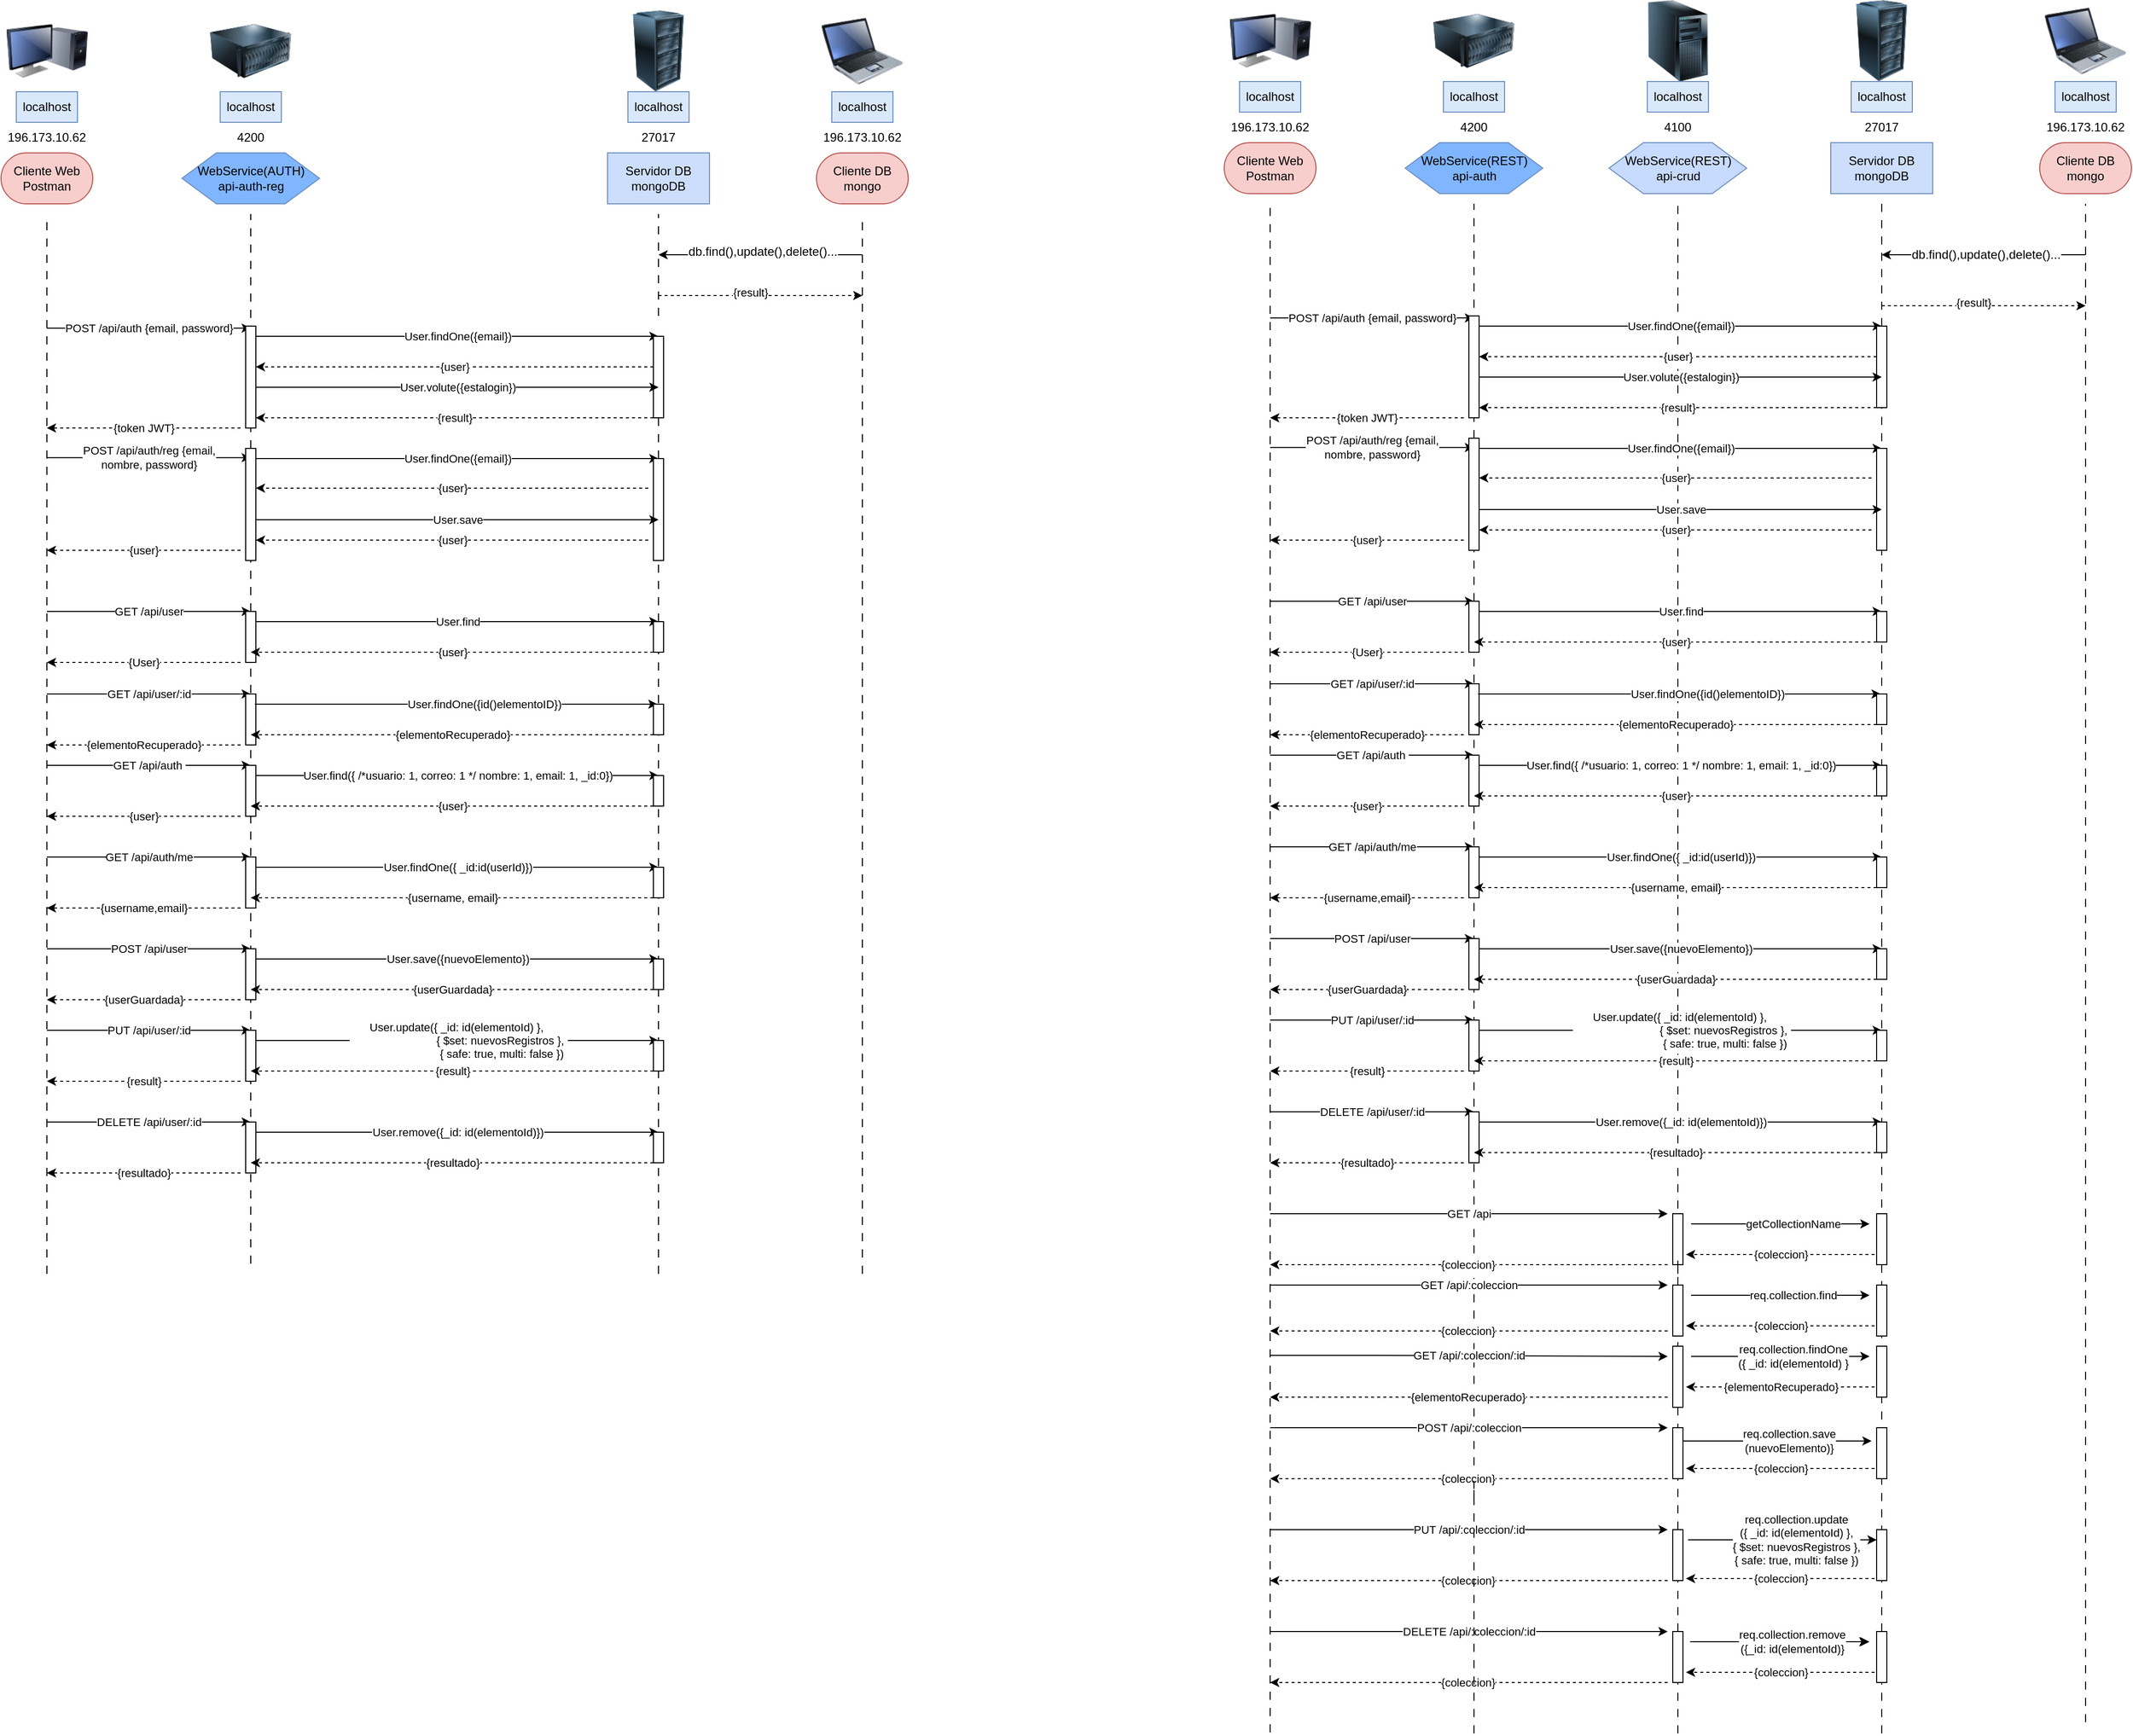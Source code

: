 <mxfile version="21.2.1" type="github">
  <diagram name="Page-1" id="2YBvvXClWsGukQMizWep">
    <mxGraphModel dx="1314" dy="613" grid="1" gridSize="10" guides="1" tooltips="1" connect="1" arrows="1" fold="1" page="1" pageScale="1" pageWidth="850" pageHeight="1100" math="0" shadow="0">
      <root>
        <mxCell id="0" />
        <mxCell id="1" parent="0" />
        <mxCell id="aEpdDMxwcWBstpWd957g-5" value="" style="image;html=1;image=img/lib/clip_art/computers/Monitor_Tower_128x128.png" parent="1" vertex="1">
          <mxGeometry x="-40" y="40" width="80" height="80" as="geometry" />
        </mxCell>
        <mxCell id="aEpdDMxwcWBstpWd957g-6" value="" style="image;html=1;image=img/lib/clip_art/computers/Laptop_128x128.png" parent="1" vertex="1">
          <mxGeometry x="760" y="40" width="80" height="80" as="geometry" />
        </mxCell>
        <mxCell id="aEpdDMxwcWBstpWd957g-7" value="" style="image;html=1;image=img/lib/clip_art/computers/Server_Rack_128x128.png" parent="1" vertex="1">
          <mxGeometry x="560" y="40" width="80" height="80" as="geometry" />
        </mxCell>
        <mxCell id="aEpdDMxwcWBstpWd957g-9" value="" style="image;html=1;image=img/lib/clip_art/computers/Server_128x128.png" parent="1" vertex="1">
          <mxGeometry x="160" y="40" width="80" height="80" as="geometry" />
        </mxCell>
        <mxCell id="aEpdDMxwcWBstpWd957g-11" value="" style="endArrow=none;dashed=1;html=1;rounded=0;dashPattern=8 8;" parent="1" edge="1">
          <mxGeometry width="50" height="50" relative="1" as="geometry">
            <mxPoint y="1280" as="sourcePoint" />
            <mxPoint y="240" as="targetPoint" />
          </mxGeometry>
        </mxCell>
        <mxCell id="aEpdDMxwcWBstpWd957g-12" value="" style="endArrow=none;dashed=1;html=1;rounded=0;dashPattern=8 8;" parent="1" edge="1">
          <mxGeometry width="50" height="50" relative="1" as="geometry">
            <mxPoint x="200" y="1270" as="sourcePoint" />
            <mxPoint x="200" y="240" as="targetPoint" />
          </mxGeometry>
        </mxCell>
        <mxCell id="aEpdDMxwcWBstpWd957g-14" value="" style="endArrow=none;dashed=1;html=1;rounded=0;dashPattern=8 8;" parent="1" edge="1">
          <mxGeometry width="50" height="50" relative="1" as="geometry">
            <mxPoint x="600" y="340" as="sourcePoint" />
            <mxPoint x="600" y="240" as="targetPoint" />
          </mxGeometry>
        </mxCell>
        <mxCell id="aEpdDMxwcWBstpWd957g-15" value="" style="endArrow=none;dashed=1;html=1;rounded=0;dashPattern=8 8;" parent="1" edge="1">
          <mxGeometry width="50" height="50" relative="1" as="geometry">
            <mxPoint x="800" y="1280" as="sourcePoint" />
            <mxPoint x="800" y="240" as="targetPoint" />
          </mxGeometry>
        </mxCell>
        <mxCell id="aEpdDMxwcWBstpWd957g-16" value="localhost" style="text;html=1;strokeColor=#6c8ebf;fillColor=#dae8fc;align=center;verticalAlign=middle;whiteSpace=wrap;rounded=0;" parent="1" vertex="1">
          <mxGeometry x="-30" y="120" width="60" height="30" as="geometry" />
        </mxCell>
        <mxCell id="aEpdDMxwcWBstpWd957g-17" value="localhost" style="text;html=1;strokeColor=#6c8ebf;fillColor=#dae8fc;align=center;verticalAlign=middle;whiteSpace=wrap;rounded=0;" parent="1" vertex="1">
          <mxGeometry x="170" y="120" width="60" height="30" as="geometry" />
        </mxCell>
        <mxCell id="aEpdDMxwcWBstpWd957g-19" value="localhost" style="text;html=1;strokeColor=#6c8ebf;fillColor=#dae8fc;align=center;verticalAlign=middle;whiteSpace=wrap;rounded=0;" parent="1" vertex="1">
          <mxGeometry x="570" y="120" width="60" height="30" as="geometry" />
        </mxCell>
        <mxCell id="aEpdDMxwcWBstpWd957g-20" value="localhost" style="text;html=1;strokeColor=#6c8ebf;fillColor=#dae8fc;align=center;verticalAlign=middle;whiteSpace=wrap;rounded=0;" parent="1" vertex="1">
          <mxGeometry x="770" y="120" width="60" height="30" as="geometry" />
        </mxCell>
        <mxCell id="aEpdDMxwcWBstpWd957g-21" value="196.173.10.62" style="text;html=1;strokeColor=none;fillColor=none;align=center;verticalAlign=middle;whiteSpace=wrap;rounded=0;" parent="1" vertex="1">
          <mxGeometry x="-45" y="150" width="90" height="30" as="geometry" />
        </mxCell>
        <mxCell id="aEpdDMxwcWBstpWd957g-22" value="4200" style="text;html=1;strokeColor=none;fillColor=none;align=center;verticalAlign=middle;whiteSpace=wrap;rounded=0;" parent="1" vertex="1">
          <mxGeometry x="155" y="150" width="90" height="30" as="geometry" />
        </mxCell>
        <mxCell id="aEpdDMxwcWBstpWd957g-24" value="27017" style="text;html=1;strokeColor=none;fillColor=none;align=center;verticalAlign=middle;whiteSpace=wrap;rounded=0;" parent="1" vertex="1">
          <mxGeometry x="555" y="150" width="90" height="30" as="geometry" />
        </mxCell>
        <mxCell id="aEpdDMxwcWBstpWd957g-25" value="196.173.10.62" style="text;html=1;strokeColor=none;fillColor=none;align=center;verticalAlign=middle;whiteSpace=wrap;rounded=0;" parent="1" vertex="1">
          <mxGeometry x="755" y="150" width="90" height="30" as="geometry" />
        </mxCell>
        <mxCell id="aEpdDMxwcWBstpWd957g-26" value="Cliente DB&lt;br&gt;mongo" style="html=1;dashed=0;whiteSpace=wrap;shape=mxgraph.dfd.start;fillColor=#f8cecc;strokeColor=#b85450;" parent="1" vertex="1">
          <mxGeometry x="755" y="180" width="90" height="50" as="geometry" />
        </mxCell>
        <mxCell id="aEpdDMxwcWBstpWd957g-27" value="Cliente Web&lt;br&gt;Postman" style="html=1;dashed=0;whiteSpace=wrap;shape=mxgraph.dfd.start;fillColor=#f8cecc;strokeColor=#b85450;" parent="1" vertex="1">
          <mxGeometry x="-45" y="180" width="90" height="50" as="geometry" />
        </mxCell>
        <mxCell id="aEpdDMxwcWBstpWd957g-29" value="Servidor DB&lt;br&gt;mongoDB" style="html=1;dashed=0;whiteSpace=wrap;fillColor=#CCDEFC;strokeColor=#6c8ebf;" parent="1" vertex="1">
          <mxGeometry x="550" y="180" width="100" height="50" as="geometry" />
        </mxCell>
        <mxCell id="aEpdDMxwcWBstpWd957g-30" value="WebService(AUTH)&lt;br&gt;api-auth-reg" style="shape=hexagon;perimeter=hexagonPerimeter2;whiteSpace=wrap;html=1;size=0.25;fillColor=#80b5ff;strokeColor=#6c8ebf;" parent="1" vertex="1">
          <mxGeometry x="132.5" y="180" width="135" height="50" as="geometry" />
        </mxCell>
        <mxCell id="aEpdDMxwcWBstpWd957g-31" value="" style="endArrow=classic;html=1;rounded=0;" parent="1" edge="1">
          <mxGeometry width="50" height="50" relative="1" as="geometry">
            <mxPoint x="800" y="280" as="sourcePoint" />
            <mxPoint x="600" y="280" as="targetPoint" />
            <Array as="points">
              <mxPoint x="740" y="280" />
            </Array>
          </mxGeometry>
        </mxCell>
        <mxCell id="aEpdDMxwcWBstpWd957g-32" value="&lt;font style=&quot;font-size: 12px;&quot;&gt;db.find(),update(),delete()...&lt;/font&gt;" style="edgeLabel;html=1;align=center;verticalAlign=middle;resizable=0;points=[];" parent="aEpdDMxwcWBstpWd957g-31" vertex="1" connectable="0">
          <mxGeometry x="-0.015" y="-3" relative="1" as="geometry">
            <mxPoint as="offset" />
          </mxGeometry>
        </mxCell>
        <mxCell id="aEpdDMxwcWBstpWd957g-35" value="" style="endArrow=classic;html=1;rounded=0;dashed=1;" parent="1" edge="1">
          <mxGeometry width="50" height="50" relative="1" as="geometry">
            <mxPoint x="600" y="320" as="sourcePoint" />
            <mxPoint x="800" y="320" as="targetPoint" />
            <Array as="points">
              <mxPoint x="710" y="320" />
            </Array>
          </mxGeometry>
        </mxCell>
        <mxCell id="aEpdDMxwcWBstpWd957g-37" value="{result}" style="edgeLabel;html=1;align=center;verticalAlign=middle;resizable=0;points=[];" parent="aEpdDMxwcWBstpWd957g-35" vertex="1" connectable="0">
          <mxGeometry x="-0.102" y="3" relative="1" as="geometry">
            <mxPoint as="offset" />
          </mxGeometry>
        </mxCell>
        <mxCell id="aEpdDMxwcWBstpWd957g-46" value="" style="endArrow=none;dashed=1;html=1;rounded=0;dashPattern=8 8;" parent="1" edge="1">
          <mxGeometry width="50" height="50" relative="1" as="geometry">
            <mxPoint x="600" y="1280" as="sourcePoint" />
            <mxPoint x="600" y="370" as="targetPoint" />
          </mxGeometry>
        </mxCell>
        <mxCell id="aEpdDMxwcWBstpWd957g-123" value="" style="image;html=1;image=img/lib/clip_art/computers/Monitor_Tower_128x128.png" parent="1" vertex="1">
          <mxGeometry x="1160" y="30" width="80" height="80" as="geometry" />
        </mxCell>
        <mxCell id="aEpdDMxwcWBstpWd957g-124" value="" style="image;html=1;image=img/lib/clip_art/computers/Laptop_128x128.png" parent="1" vertex="1">
          <mxGeometry x="1960" y="30" width="80" height="80" as="geometry" />
        </mxCell>
        <mxCell id="aEpdDMxwcWBstpWd957g-125" value="" style="image;html=1;image=img/lib/clip_art/computers/Server_Rack_128x128.png" parent="1" vertex="1">
          <mxGeometry x="1760" y="30" width="80" height="80" as="geometry" />
        </mxCell>
        <mxCell id="aEpdDMxwcWBstpWd957g-126" value="" style="image;html=1;image=img/lib/clip_art/computers/Server_128x128.png" parent="1" vertex="1">
          <mxGeometry x="1360" y="30" width="80" height="80" as="geometry" />
        </mxCell>
        <mxCell id="aEpdDMxwcWBstpWd957g-127" value="" style="image;html=1;image=img/lib/clip_art/computers/Server_Tower_128x128.png" parent="1" vertex="1">
          <mxGeometry x="1560" y="30" width="80" height="80" as="geometry" />
        </mxCell>
        <mxCell id="aEpdDMxwcWBstpWd957g-128" value="" style="endArrow=none;dashed=1;html=1;rounded=0;dashPattern=8 8;" parent="1" edge="1">
          <mxGeometry width="50" height="50" relative="1" as="geometry">
            <mxPoint x="1200" y="1730" as="sourcePoint" />
            <mxPoint x="1200" y="230" as="targetPoint" />
          </mxGeometry>
        </mxCell>
        <mxCell id="aEpdDMxwcWBstpWd957g-129" value="" style="endArrow=none;dashed=1;html=1;rounded=0;dashPattern=8 8;" parent="1" edge="1">
          <mxGeometry width="50" height="50" relative="1" as="geometry">
            <mxPoint x="1400" y="1500" as="sourcePoint" />
            <mxPoint x="1400" y="230" as="targetPoint" />
          </mxGeometry>
        </mxCell>
        <mxCell id="aEpdDMxwcWBstpWd957g-130" value="" style="endArrow=none;dashed=1;html=1;rounded=0;dashPattern=8 8;" parent="1" edge="1">
          <mxGeometry width="50" height="50" relative="1" as="geometry">
            <mxPoint x="1600" y="1280" as="sourcePoint" />
            <mxPoint x="1600" y="230" as="targetPoint" />
          </mxGeometry>
        </mxCell>
        <mxCell id="aEpdDMxwcWBstpWd957g-131" value="" style="endArrow=none;dashed=1;html=1;rounded=0;dashPattern=8 8;" parent="1" source="aEpdDMxwcWBstpWd957g-154" edge="1">
          <mxGeometry width="50" height="50" relative="1" as="geometry">
            <mxPoint x="1799.58" y="630" as="sourcePoint" />
            <mxPoint x="1800" y="230" as="targetPoint" />
          </mxGeometry>
        </mxCell>
        <mxCell id="aEpdDMxwcWBstpWd957g-132" value="" style="endArrow=none;dashed=1;html=1;rounded=0;dashPattern=8 8;" parent="1" edge="1">
          <mxGeometry width="50" height="50" relative="1" as="geometry">
            <mxPoint x="2000" y="1720" as="sourcePoint" />
            <mxPoint x="2000" y="230" as="targetPoint" />
          </mxGeometry>
        </mxCell>
        <mxCell id="aEpdDMxwcWBstpWd957g-133" value="localhost" style="text;html=1;strokeColor=#6c8ebf;fillColor=#dae8fc;align=center;verticalAlign=middle;whiteSpace=wrap;rounded=0;" parent="1" vertex="1">
          <mxGeometry x="1170" y="110" width="60" height="30" as="geometry" />
        </mxCell>
        <mxCell id="aEpdDMxwcWBstpWd957g-134" value="localhost" style="text;html=1;strokeColor=#6c8ebf;fillColor=#dae8fc;align=center;verticalAlign=middle;whiteSpace=wrap;rounded=0;" parent="1" vertex="1">
          <mxGeometry x="1370" y="110" width="60" height="30" as="geometry" />
        </mxCell>
        <mxCell id="aEpdDMxwcWBstpWd957g-135" value="localhost" style="text;html=1;strokeColor=#6c8ebf;fillColor=#dae8fc;align=center;verticalAlign=middle;whiteSpace=wrap;rounded=0;" parent="1" vertex="1">
          <mxGeometry x="1570" y="110" width="60" height="30" as="geometry" />
        </mxCell>
        <mxCell id="aEpdDMxwcWBstpWd957g-136" value="localhost" style="text;html=1;strokeColor=#6c8ebf;fillColor=#dae8fc;align=center;verticalAlign=middle;whiteSpace=wrap;rounded=0;" parent="1" vertex="1">
          <mxGeometry x="1770" y="110" width="60" height="30" as="geometry" />
        </mxCell>
        <mxCell id="aEpdDMxwcWBstpWd957g-137" value="localhost" style="text;html=1;strokeColor=#6c8ebf;fillColor=#dae8fc;align=center;verticalAlign=middle;whiteSpace=wrap;rounded=0;" parent="1" vertex="1">
          <mxGeometry x="1970" y="110" width="60" height="30" as="geometry" />
        </mxCell>
        <mxCell id="aEpdDMxwcWBstpWd957g-138" value="4200" style="text;html=1;strokeColor=none;fillColor=none;align=center;verticalAlign=middle;whiteSpace=wrap;rounded=0;" parent="1" vertex="1">
          <mxGeometry x="1355" y="140" width="90" height="30" as="geometry" />
        </mxCell>
        <mxCell id="aEpdDMxwcWBstpWd957g-139" value="4100" style="text;html=1;strokeColor=none;fillColor=none;align=center;verticalAlign=middle;whiteSpace=wrap;rounded=0;" parent="1" vertex="1">
          <mxGeometry x="1555" y="140" width="90" height="30" as="geometry" />
        </mxCell>
        <mxCell id="aEpdDMxwcWBstpWd957g-140" value="27017" style="text;html=1;strokeColor=none;fillColor=none;align=center;verticalAlign=middle;whiteSpace=wrap;rounded=0;" parent="1" vertex="1">
          <mxGeometry x="1755" y="140" width="90" height="30" as="geometry" />
        </mxCell>
        <mxCell id="aEpdDMxwcWBstpWd957g-141" value="196.173.10.62" style="text;html=1;strokeColor=none;fillColor=none;align=center;verticalAlign=middle;whiteSpace=wrap;rounded=0;" parent="1" vertex="1">
          <mxGeometry x="1955" y="140" width="90" height="30" as="geometry" />
        </mxCell>
        <mxCell id="aEpdDMxwcWBstpWd957g-142" value="Cliente DB&lt;br&gt;mongo" style="html=1;dashed=0;whiteSpace=wrap;shape=mxgraph.dfd.start;fillColor=#f8cecc;strokeColor=#b85450;" parent="1" vertex="1">
          <mxGeometry x="1955" y="170" width="90" height="50" as="geometry" />
        </mxCell>
        <mxCell id="aEpdDMxwcWBstpWd957g-143" value="WebService(REST)&lt;br&gt;api-crud" style="shape=hexagon;perimeter=hexagonPerimeter2;whiteSpace=wrap;html=1;size=0.25;fillColor=#C7DAFF;strokeColor=#6c8ebf;" parent="1" vertex="1">
          <mxGeometry x="1532.5" y="170" width="135" height="50" as="geometry" />
        </mxCell>
        <mxCell id="aEpdDMxwcWBstpWd957g-144" value="Servidor DB&lt;br&gt;mongoDB" style="html=1;dashed=0;whiteSpace=wrap;fillColor=#CCDEFC;strokeColor=#6c8ebf;" parent="1" vertex="1">
          <mxGeometry x="1750" y="170" width="100" height="50" as="geometry" />
        </mxCell>
        <mxCell id="aEpdDMxwcWBstpWd957g-145" value="WebService(REST)&lt;br&gt;api-auth" style="shape=hexagon;perimeter=hexagonPerimeter2;whiteSpace=wrap;html=1;size=0.25;fillColor=#80b5ff;strokeColor=#6c8ebf;" parent="1" vertex="1">
          <mxGeometry x="1332.5" y="170" width="135" height="50" as="geometry" />
        </mxCell>
        <mxCell id="aEpdDMxwcWBstpWd957g-146" value="" style="endArrow=classic;html=1;rounded=0;" parent="1" edge="1">
          <mxGeometry width="50" height="50" relative="1" as="geometry">
            <mxPoint x="2000" y="280" as="sourcePoint" />
            <mxPoint x="1800" y="280" as="targetPoint" />
            <Array as="points">
              <mxPoint x="1940" y="280" />
            </Array>
          </mxGeometry>
        </mxCell>
        <mxCell id="aEpdDMxwcWBstpWd957g-147" value="&lt;font style=&quot;font-size: 12px;&quot;&gt;db.find(),update(),delete()...&lt;/font&gt;" style="edgeLabel;html=1;align=center;verticalAlign=middle;resizable=0;points=[];" parent="aEpdDMxwcWBstpWd957g-146" vertex="1" connectable="0">
          <mxGeometry x="-0.015" y="-3" relative="1" as="geometry">
            <mxPoint y="3" as="offset" />
          </mxGeometry>
        </mxCell>
        <mxCell id="aEpdDMxwcWBstpWd957g-148" value="" style="endArrow=classic;html=1;rounded=0;dashed=1;" parent="1" edge="1">
          <mxGeometry width="50" height="50" relative="1" as="geometry">
            <mxPoint x="1800" y="330" as="sourcePoint" />
            <mxPoint x="2000" y="330" as="targetPoint" />
            <Array as="points">
              <mxPoint x="1910" y="330" />
            </Array>
          </mxGeometry>
        </mxCell>
        <mxCell id="aEpdDMxwcWBstpWd957g-149" value="{result}" style="edgeLabel;html=1;align=center;verticalAlign=middle;resizable=0;points=[];" parent="aEpdDMxwcWBstpWd957g-148" vertex="1" connectable="0">
          <mxGeometry x="-0.102" y="3" relative="1" as="geometry">
            <mxPoint as="offset" />
          </mxGeometry>
        </mxCell>
        <mxCell id="aEpdDMxwcWBstpWd957g-150" value="POST /api/auth {email, password}" style="endArrow=classic;html=1;rounded=0;" parent="1" edge="1">
          <mxGeometry width="50" height="50" relative="1" as="geometry">
            <mxPoint x="1200" y="342" as="sourcePoint" />
            <mxPoint x="1400" y="342" as="targetPoint" />
            <Array as="points">
              <mxPoint x="1300" y="342" />
            </Array>
            <mxPoint as="offset" />
          </mxGeometry>
        </mxCell>
        <mxCell id="aEpdDMxwcWBstpWd957g-151" value="" style="rounded=0;whiteSpace=wrap;html=1;" parent="1" vertex="1">
          <mxGeometry x="1395" y="340" width="10" height="100" as="geometry" />
        </mxCell>
        <mxCell id="aEpdDMxwcWBstpWd957g-152" value="User.findOne({email})" style="endArrow=classic;html=1;rounded=0;" parent="1" edge="1">
          <mxGeometry width="50" height="50" relative="1" as="geometry">
            <mxPoint x="1405" y="350" as="sourcePoint" />
            <mxPoint x="1800" y="350" as="targetPoint" />
            <Array as="points">
              <mxPoint x="1505" y="350" />
            </Array>
            <mxPoint as="offset" />
          </mxGeometry>
        </mxCell>
        <mxCell id="aEpdDMxwcWBstpWd957g-153" value="" style="endArrow=none;dashed=1;html=1;rounded=0;dashPattern=8 8;" parent="1" source="4aW3IT7pKJEvLSi-ebUL-9" target="aEpdDMxwcWBstpWd957g-154" edge="1">
          <mxGeometry width="50" height="50" relative="1" as="geometry">
            <mxPoint x="1800" y="1670" as="sourcePoint" />
            <mxPoint x="1800" y="300" as="targetPoint" />
          </mxGeometry>
        </mxCell>
        <mxCell id="aEpdDMxwcWBstpWd957g-154" value="" style="rounded=0;whiteSpace=wrap;html=1;" parent="1" vertex="1">
          <mxGeometry x="1795" y="350" width="10" height="80" as="geometry" />
        </mxCell>
        <mxCell id="aEpdDMxwcWBstpWd957g-155" value="{user}" style="endArrow=classic;html=1;rounded=0;dashed=1;" parent="1" edge="1">
          <mxGeometry width="50" height="50" relative="1" as="geometry">
            <mxPoint x="1795" y="380" as="sourcePoint" />
            <mxPoint x="1405" y="380" as="targetPoint" />
          </mxGeometry>
        </mxCell>
        <mxCell id="aEpdDMxwcWBstpWd957g-156" value="{token JWT}" style="endArrow=classic;html=1;rounded=0;dashed=1;" parent="1" edge="1">
          <mxGeometry width="50" height="50" relative="1" as="geometry">
            <mxPoint x="1390" y="440" as="sourcePoint" />
            <mxPoint x="1200" y="440" as="targetPoint" />
          </mxGeometry>
        </mxCell>
        <mxCell id="aEpdDMxwcWBstpWd957g-157" value="POST /api/auth/reg {email, &lt;br&gt;nombre, password}" style="endArrow=classic;html=1;rounded=0;" parent="1" edge="1">
          <mxGeometry width="50" height="50" relative="1" as="geometry">
            <mxPoint x="1200" y="469.17" as="sourcePoint" />
            <mxPoint x="1400" y="469.17" as="targetPoint" />
            <Array as="points">
              <mxPoint x="1300" y="469.17" />
            </Array>
            <mxPoint as="offset" />
          </mxGeometry>
        </mxCell>
        <mxCell id="aEpdDMxwcWBstpWd957g-158" value="" style="rounded=0;whiteSpace=wrap;html=1;" parent="1" vertex="1">
          <mxGeometry x="1395" y="460" width="10" height="110" as="geometry" />
        </mxCell>
        <mxCell id="aEpdDMxwcWBstpWd957g-159" value="User.findOne({email})" style="endArrow=classic;html=1;rounded=0;" parent="1" edge="1">
          <mxGeometry x="-0.001" width="50" height="50" relative="1" as="geometry">
            <mxPoint x="1405" y="470" as="sourcePoint" />
            <mxPoint x="1800" y="470" as="targetPoint" />
            <Array as="points">
              <mxPoint x="1505" y="470" />
            </Array>
            <mxPoint as="offset" />
          </mxGeometry>
        </mxCell>
        <mxCell id="aEpdDMxwcWBstpWd957g-160" value="" style="rounded=0;whiteSpace=wrap;html=1;" parent="1" vertex="1">
          <mxGeometry x="1795" y="470" width="10" height="100" as="geometry" />
        </mxCell>
        <mxCell id="aEpdDMxwcWBstpWd957g-161" value="{user}" style="endArrow=classic;html=1;rounded=0;dashed=1;" parent="1" edge="1">
          <mxGeometry width="50" height="50" relative="1" as="geometry">
            <mxPoint x="1790" y="550" as="sourcePoint" />
            <mxPoint x="1405" y="550" as="targetPoint" />
            <Array as="points">
              <mxPoint x="1675" y="550" />
              <mxPoint x="1450" y="550" />
            </Array>
          </mxGeometry>
        </mxCell>
        <mxCell id="aEpdDMxwcWBstpWd957g-162" value="{user}" style="endArrow=classic;html=1;rounded=0;dashed=1;" parent="1" edge="1">
          <mxGeometry width="50" height="50" relative="1" as="geometry">
            <mxPoint x="1390" y="560" as="sourcePoint" />
            <mxPoint x="1200" y="560" as="targetPoint" />
          </mxGeometry>
        </mxCell>
        <mxCell id="aEpdDMxwcWBstpWd957g-163" value="User.save" style="endArrow=classic;html=1;rounded=0;" parent="1" edge="1">
          <mxGeometry x="-0.001" width="50" height="50" relative="1" as="geometry">
            <mxPoint x="1405" y="530" as="sourcePoint" />
            <mxPoint x="1800" y="530" as="targetPoint" />
            <Array as="points">
              <mxPoint x="1505" y="530" />
            </Array>
            <mxPoint as="offset" />
          </mxGeometry>
        </mxCell>
        <mxCell id="aEpdDMxwcWBstpWd957g-164" value="GET /api/user" style="endArrow=classic;html=1;rounded=0;" parent="1" edge="1">
          <mxGeometry width="50" height="50" relative="1" as="geometry">
            <mxPoint x="1200" y="620" as="sourcePoint" />
            <mxPoint x="1400" y="620" as="targetPoint" />
            <Array as="points">
              <mxPoint x="1300" y="620" />
            </Array>
            <mxPoint as="offset" />
          </mxGeometry>
        </mxCell>
        <mxCell id="aEpdDMxwcWBstpWd957g-165" value="" style="rounded=0;whiteSpace=wrap;html=1;" parent="1" vertex="1">
          <mxGeometry x="1395" y="620" width="10" height="50" as="geometry" />
        </mxCell>
        <mxCell id="aEpdDMxwcWBstpWd957g-166" value="User.find" style="endArrow=classic;html=1;rounded=0;" parent="1" edge="1">
          <mxGeometry width="50" height="50" relative="1" as="geometry">
            <mxPoint x="1405" y="630" as="sourcePoint" />
            <mxPoint x="1800" y="630" as="targetPoint" />
            <Array as="points">
              <mxPoint x="1505" y="630" />
            </Array>
            <mxPoint as="offset" />
          </mxGeometry>
        </mxCell>
        <mxCell id="aEpdDMxwcWBstpWd957g-167" value="" style="rounded=0;whiteSpace=wrap;html=1;" parent="1" vertex="1">
          <mxGeometry x="1795" y="630" width="10" height="30" as="geometry" />
        </mxCell>
        <mxCell id="aEpdDMxwcWBstpWd957g-168" value="{user}" style="endArrow=classic;html=1;rounded=0;exitX=0;exitY=1;exitDx=0;exitDy=0;dashed=1;" parent="1" source="aEpdDMxwcWBstpWd957g-167" edge="1">
          <mxGeometry width="50" height="50" relative="1" as="geometry">
            <mxPoint x="1660" y="730" as="sourcePoint" />
            <mxPoint x="1400" y="660" as="targetPoint" />
          </mxGeometry>
        </mxCell>
        <mxCell id="aEpdDMxwcWBstpWd957g-169" value="{User}" style="endArrow=classic;html=1;rounded=0;dashed=1;" parent="1" edge="1">
          <mxGeometry width="50" height="50" relative="1" as="geometry">
            <mxPoint x="1390" y="670" as="sourcePoint" />
            <mxPoint x="1200" y="670" as="targetPoint" />
          </mxGeometry>
        </mxCell>
        <mxCell id="aEpdDMxwcWBstpWd957g-170" value="GET /api/user/:id" style="endArrow=classic;html=1;rounded=0;" parent="1" edge="1">
          <mxGeometry width="50" height="50" relative="1" as="geometry">
            <mxPoint x="1200" y="701" as="sourcePoint" />
            <mxPoint x="1400" y="701" as="targetPoint" />
            <Array as="points">
              <mxPoint x="1300" y="701" />
            </Array>
            <mxPoint as="offset" />
          </mxGeometry>
        </mxCell>
        <mxCell id="aEpdDMxwcWBstpWd957g-171" value="" style="rounded=0;whiteSpace=wrap;html=1;" parent="1" vertex="1">
          <mxGeometry x="1395" y="701" width="10" height="50" as="geometry" />
        </mxCell>
        <mxCell id="aEpdDMxwcWBstpWd957g-172" value="User.findOne({id()elementoID})" style="endArrow=classic;html=1;rounded=0;" parent="1" edge="1">
          <mxGeometry x="0.138" width="50" height="50" relative="1" as="geometry">
            <mxPoint x="1404" y="711" as="sourcePoint" />
            <mxPoint x="1799" y="711" as="targetPoint" />
            <Array as="points">
              <mxPoint x="1504" y="711" />
            </Array>
            <mxPoint as="offset" />
          </mxGeometry>
        </mxCell>
        <mxCell id="aEpdDMxwcWBstpWd957g-173" value="" style="rounded=0;whiteSpace=wrap;html=1;" parent="1" vertex="1">
          <mxGeometry x="1795" y="711" width="10" height="30" as="geometry" />
        </mxCell>
        <mxCell id="aEpdDMxwcWBstpWd957g-174" value="{elementoRecuperado}" style="endArrow=classic;html=1;rounded=0;exitX=0;exitY=1;exitDx=0;exitDy=0;dashed=1;" parent="1" source="aEpdDMxwcWBstpWd957g-173" edge="1">
          <mxGeometry width="50" height="50" relative="1" as="geometry">
            <mxPoint x="1660" y="811" as="sourcePoint" />
            <mxPoint x="1400" y="741" as="targetPoint" />
          </mxGeometry>
        </mxCell>
        <mxCell id="aEpdDMxwcWBstpWd957g-175" value="{elementoRecuperado}" style="endArrow=classic;html=1;rounded=0;dashed=1;" parent="1" edge="1">
          <mxGeometry width="50" height="50" relative="1" as="geometry">
            <mxPoint x="1390" y="751" as="sourcePoint" />
            <mxPoint x="1200" y="751" as="targetPoint" />
          </mxGeometry>
        </mxCell>
        <mxCell id="aEpdDMxwcWBstpWd957g-176" value="GET /api/auth&amp;nbsp;" style="endArrow=classic;html=1;rounded=0;" parent="1" edge="1">
          <mxGeometry width="50" height="50" relative="1" as="geometry">
            <mxPoint x="1200" y="771" as="sourcePoint" />
            <mxPoint x="1400" y="771" as="targetPoint" />
            <Array as="points">
              <mxPoint x="1300" y="771" />
            </Array>
            <mxPoint as="offset" />
          </mxGeometry>
        </mxCell>
        <mxCell id="aEpdDMxwcWBstpWd957g-177" value="" style="rounded=0;whiteSpace=wrap;html=1;" parent="1" vertex="1">
          <mxGeometry x="1395" y="771" width="10" height="50" as="geometry" />
        </mxCell>
        <mxCell id="aEpdDMxwcWBstpWd957g-178" value="User.find({ /*usuario: 1, correo: 1 */ nombre: 1, email: 1, _id:0})" style="endArrow=classic;html=1;rounded=0;" parent="1" edge="1">
          <mxGeometry width="50" height="50" relative="1" as="geometry">
            <mxPoint x="1405" y="781" as="sourcePoint" />
            <mxPoint x="1800" y="781" as="targetPoint" />
            <Array as="points">
              <mxPoint x="1505" y="781" />
            </Array>
            <mxPoint as="offset" />
          </mxGeometry>
        </mxCell>
        <mxCell id="aEpdDMxwcWBstpWd957g-179" value="" style="rounded=0;whiteSpace=wrap;html=1;" parent="1" vertex="1">
          <mxGeometry x="1795" y="781" width="10" height="30" as="geometry" />
        </mxCell>
        <mxCell id="aEpdDMxwcWBstpWd957g-180" value="{user}" style="endArrow=classic;html=1;rounded=0;exitX=0;exitY=1;exitDx=0;exitDy=0;dashed=1;" parent="1" source="aEpdDMxwcWBstpWd957g-179" edge="1">
          <mxGeometry width="50" height="50" relative="1" as="geometry">
            <mxPoint x="1660" y="881" as="sourcePoint" />
            <mxPoint x="1400" y="811" as="targetPoint" />
          </mxGeometry>
        </mxCell>
        <mxCell id="aEpdDMxwcWBstpWd957g-181" value="{user}" style="endArrow=classic;html=1;rounded=0;dashed=1;" parent="1" edge="1">
          <mxGeometry width="50" height="50" relative="1" as="geometry">
            <mxPoint x="1390" y="821" as="sourcePoint" />
            <mxPoint x="1200" y="821" as="targetPoint" />
          </mxGeometry>
        </mxCell>
        <mxCell id="aEpdDMxwcWBstpWd957g-182" value="GET /api/auth/me" style="endArrow=classic;html=1;rounded=0;" parent="1" edge="1">
          <mxGeometry width="50" height="50" relative="1" as="geometry">
            <mxPoint x="1200" y="861" as="sourcePoint" />
            <mxPoint x="1400" y="861" as="targetPoint" />
            <Array as="points">
              <mxPoint x="1300" y="861" />
            </Array>
            <mxPoint as="offset" />
          </mxGeometry>
        </mxCell>
        <mxCell id="aEpdDMxwcWBstpWd957g-183" value="" style="rounded=0;whiteSpace=wrap;html=1;" parent="1" vertex="1">
          <mxGeometry x="1395" y="861" width="10" height="50" as="geometry" />
        </mxCell>
        <mxCell id="aEpdDMxwcWBstpWd957g-184" value="User.findOne({ _id:id(userId)})" style="endArrow=classic;html=1;rounded=0;" parent="1" edge="1">
          <mxGeometry x="-0.001" width="50" height="50" relative="1" as="geometry">
            <mxPoint x="1405" y="871" as="sourcePoint" />
            <mxPoint x="1800" y="871" as="targetPoint" />
            <Array as="points">
              <mxPoint x="1505" y="871" />
            </Array>
            <mxPoint as="offset" />
          </mxGeometry>
        </mxCell>
        <mxCell id="aEpdDMxwcWBstpWd957g-185" value="" style="rounded=0;whiteSpace=wrap;html=1;" parent="1" vertex="1">
          <mxGeometry x="1795" y="871" width="10" height="30" as="geometry" />
        </mxCell>
        <mxCell id="aEpdDMxwcWBstpWd957g-186" value="{username, email}" style="endArrow=classic;html=1;rounded=0;exitX=0;exitY=1;exitDx=0;exitDy=0;dashed=1;" parent="1" edge="1">
          <mxGeometry width="50" height="50" relative="1" as="geometry">
            <mxPoint x="1795" y="901" as="sourcePoint" />
            <mxPoint x="1400" y="901" as="targetPoint" />
          </mxGeometry>
        </mxCell>
        <mxCell id="aEpdDMxwcWBstpWd957g-187" value="{username,email}" style="endArrow=classic;html=1;rounded=0;dashed=1;" parent="1" edge="1">
          <mxGeometry width="50" height="50" relative="1" as="geometry">
            <mxPoint x="1390" y="911" as="sourcePoint" />
            <mxPoint x="1200" y="911" as="targetPoint" />
          </mxGeometry>
        </mxCell>
        <mxCell id="aEpdDMxwcWBstpWd957g-188" value="POST /api/user" style="endArrow=classic;html=1;rounded=0;" parent="1" edge="1">
          <mxGeometry width="50" height="50" relative="1" as="geometry">
            <mxPoint x="1200" y="951" as="sourcePoint" />
            <mxPoint x="1400" y="951" as="targetPoint" />
            <Array as="points">
              <mxPoint x="1300" y="951" />
            </Array>
            <mxPoint as="offset" />
          </mxGeometry>
        </mxCell>
        <mxCell id="aEpdDMxwcWBstpWd957g-189" value="" style="rounded=0;whiteSpace=wrap;html=1;" parent="1" vertex="1">
          <mxGeometry x="1395" y="951" width="10" height="50" as="geometry" />
        </mxCell>
        <mxCell id="aEpdDMxwcWBstpWd957g-190" value="User.save({nuevoElemento})" style="endArrow=classic;html=1;rounded=0;" parent="1" edge="1">
          <mxGeometry width="50" height="50" relative="1" as="geometry">
            <mxPoint x="1405" y="961" as="sourcePoint" />
            <mxPoint x="1800" y="961" as="targetPoint" />
            <Array as="points">
              <mxPoint x="1505" y="961" />
            </Array>
            <mxPoint as="offset" />
          </mxGeometry>
        </mxCell>
        <mxCell id="aEpdDMxwcWBstpWd957g-191" value="" style="rounded=0;whiteSpace=wrap;html=1;" parent="1" vertex="1">
          <mxGeometry x="1795" y="961" width="10" height="30" as="geometry" />
        </mxCell>
        <mxCell id="aEpdDMxwcWBstpWd957g-192" value="{userGuardada}" style="endArrow=classic;html=1;rounded=0;exitX=0;exitY=1;exitDx=0;exitDy=0;dashed=1;" parent="1" source="aEpdDMxwcWBstpWd957g-191" edge="1">
          <mxGeometry width="50" height="50" relative="1" as="geometry">
            <mxPoint x="1660" y="1061" as="sourcePoint" />
            <mxPoint x="1400" y="991" as="targetPoint" />
          </mxGeometry>
        </mxCell>
        <mxCell id="aEpdDMxwcWBstpWd957g-193" value="{userGuardada}" style="endArrow=classic;html=1;rounded=0;dashed=1;" parent="1" edge="1">
          <mxGeometry width="50" height="50" relative="1" as="geometry">
            <mxPoint x="1390" y="1001" as="sourcePoint" />
            <mxPoint x="1200" y="1001" as="targetPoint" />
          </mxGeometry>
        </mxCell>
        <mxCell id="aEpdDMxwcWBstpWd957g-194" value="PUT /api/user/:id" style="endArrow=classic;html=1;rounded=0;" parent="1" edge="1">
          <mxGeometry width="50" height="50" relative="1" as="geometry">
            <mxPoint x="1200" y="1031" as="sourcePoint" />
            <mxPoint x="1400" y="1031" as="targetPoint" />
            <Array as="points">
              <mxPoint x="1300" y="1031" />
            </Array>
            <mxPoint as="offset" />
          </mxGeometry>
        </mxCell>
        <mxCell id="aEpdDMxwcWBstpWd957g-195" value="" style="rounded=0;whiteSpace=wrap;html=1;" parent="1" vertex="1">
          <mxGeometry x="1395" y="1031" width="10" height="50" as="geometry" />
        </mxCell>
        <mxCell id="aEpdDMxwcWBstpWd957g-196" value="User.update({ _id: id(elementoId) },&amp;nbsp;&lt;div&gt;&amp;nbsp; &amp;nbsp; &amp;nbsp; &amp;nbsp; &amp;nbsp; &amp;nbsp; &amp;nbsp; &amp;nbsp; &amp;nbsp; &amp;nbsp; &amp;nbsp; &amp;nbsp; &amp;nbsp; &amp;nbsp; { $set: nuevosRegistros },&amp;nbsp;&lt;/div&gt;&amp;nbsp; &amp;nbsp; &amp;nbsp; &amp;nbsp; &amp;nbsp; &amp;nbsp; &amp;nbsp; &amp;nbsp; &amp;nbsp; &amp;nbsp; &amp;nbsp; &amp;nbsp; &amp;nbsp; &amp;nbsp; { safe: true, multi: false })" style="endArrow=classic;html=1;rounded=0;" parent="1" edge="1">
          <mxGeometry width="50" height="50" relative="1" as="geometry">
            <mxPoint x="1405" y="1041" as="sourcePoint" />
            <mxPoint x="1800" y="1041" as="targetPoint" />
            <Array as="points">
              <mxPoint x="1505" y="1041" />
            </Array>
            <mxPoint as="offset" />
          </mxGeometry>
        </mxCell>
        <mxCell id="aEpdDMxwcWBstpWd957g-197" value="" style="rounded=0;whiteSpace=wrap;html=1;" parent="1" vertex="1">
          <mxGeometry x="1795" y="1041" width="10" height="30" as="geometry" />
        </mxCell>
        <mxCell id="aEpdDMxwcWBstpWd957g-198" value="{result}" style="endArrow=classic;html=1;rounded=0;exitX=0;exitY=1;exitDx=0;exitDy=0;dashed=1;" parent="1" source="aEpdDMxwcWBstpWd957g-197" edge="1">
          <mxGeometry width="50" height="50" relative="1" as="geometry">
            <mxPoint x="1660" y="1141" as="sourcePoint" />
            <mxPoint x="1400" y="1071" as="targetPoint" />
          </mxGeometry>
        </mxCell>
        <mxCell id="aEpdDMxwcWBstpWd957g-199" value="{result}" style="endArrow=classic;html=1;rounded=0;dashed=1;" parent="1" edge="1">
          <mxGeometry width="50" height="50" relative="1" as="geometry">
            <mxPoint x="1390" y="1081" as="sourcePoint" />
            <mxPoint x="1200" y="1081" as="targetPoint" />
          </mxGeometry>
        </mxCell>
        <mxCell id="aEpdDMxwcWBstpWd957g-200" value="DELETE /api/user/:id" style="endArrow=classic;html=1;rounded=0;" parent="1" edge="1">
          <mxGeometry width="50" height="50" relative="1" as="geometry">
            <mxPoint x="1200" y="1121" as="sourcePoint" />
            <mxPoint x="1400" y="1121" as="targetPoint" />
            <Array as="points">
              <mxPoint x="1300" y="1121" />
            </Array>
            <mxPoint as="offset" />
          </mxGeometry>
        </mxCell>
        <mxCell id="aEpdDMxwcWBstpWd957g-201" value="" style="rounded=0;whiteSpace=wrap;html=1;" parent="1" vertex="1">
          <mxGeometry x="1395" y="1121" width="10" height="50" as="geometry" />
        </mxCell>
        <mxCell id="aEpdDMxwcWBstpWd957g-202" value="User.remove({_id: id(elementoId)})" style="endArrow=classic;html=1;rounded=0;" parent="1" edge="1">
          <mxGeometry x="-0.001" width="50" height="50" relative="1" as="geometry">
            <mxPoint x="1405" y="1131" as="sourcePoint" />
            <mxPoint x="1800" y="1131" as="targetPoint" />
            <Array as="points">
              <mxPoint x="1505" y="1131" />
            </Array>
            <mxPoint as="offset" />
          </mxGeometry>
        </mxCell>
        <mxCell id="aEpdDMxwcWBstpWd957g-203" value="" style="rounded=0;whiteSpace=wrap;html=1;" parent="1" vertex="1">
          <mxGeometry x="1795" y="1131" width="10" height="30" as="geometry" />
        </mxCell>
        <mxCell id="aEpdDMxwcWBstpWd957g-204" value="{resultado}" style="endArrow=classic;html=1;rounded=0;exitX=0;exitY=1;exitDx=0;exitDy=0;dashed=1;" parent="1" edge="1">
          <mxGeometry width="50" height="50" relative="1" as="geometry">
            <mxPoint x="1795" y="1161" as="sourcePoint" />
            <mxPoint x="1400" y="1161" as="targetPoint" />
          </mxGeometry>
        </mxCell>
        <mxCell id="aEpdDMxwcWBstpWd957g-205" value="{resultado}" style="endArrow=classic;html=1;rounded=0;dashed=1;" parent="1" edge="1">
          <mxGeometry width="50" height="50" relative="1" as="geometry">
            <mxPoint x="1390" y="1171" as="sourcePoint" />
            <mxPoint x="1200" y="1171" as="targetPoint" />
          </mxGeometry>
        </mxCell>
        <mxCell id="aEpdDMxwcWBstpWd957g-105" value="GET /api" style="endArrow=classic;html=1;rounded=0;" parent="1" edge="1">
          <mxGeometry width="50" height="50" relative="1" as="geometry">
            <mxPoint x="1200" y="1221" as="sourcePoint" />
            <mxPoint x="1590" y="1221" as="targetPoint" />
            <Array as="points">
              <mxPoint x="1300" y="1221" />
            </Array>
            <mxPoint as="offset" />
          </mxGeometry>
        </mxCell>
        <mxCell id="aEpdDMxwcWBstpWd957g-106" value="" style="rounded=0;whiteSpace=wrap;html=1;" parent="1" vertex="1">
          <mxGeometry x="1595" y="1221" width="10" height="50" as="geometry" />
        </mxCell>
        <mxCell id="aEpdDMxwcWBstpWd957g-107" value="getCollectionName" style="endArrow=classic;html=1;rounded=0;" parent="1" edge="1">
          <mxGeometry x="0.138" width="50" height="50" relative="1" as="geometry">
            <mxPoint x="1613" y="1231" as="sourcePoint" />
            <mxPoint x="1788" y="1231" as="targetPoint" />
            <Array as="points" />
            <mxPoint as="offset" />
          </mxGeometry>
        </mxCell>
        <mxCell id="aEpdDMxwcWBstpWd957g-109" value="{coleccion}" style="endArrow=classic;html=1;rounded=0;dashed=1;" parent="1" edge="1">
          <mxGeometry width="50" height="50" relative="1" as="geometry">
            <mxPoint x="1793" y="1261" as="sourcePoint" />
            <mxPoint x="1608" y="1261" as="targetPoint" />
            <Array as="points">
              <mxPoint x="1658" y="1261" />
            </Array>
          </mxGeometry>
        </mxCell>
        <mxCell id="aEpdDMxwcWBstpWd957g-110" value="{coleccion}" style="endArrow=classic;html=1;rounded=0;dashed=1;" parent="1" edge="1">
          <mxGeometry x="0.004" width="50" height="50" relative="1" as="geometry">
            <mxPoint x="1590" y="1271" as="sourcePoint" />
            <mxPoint x="1200" y="1271" as="targetPoint" />
            <mxPoint as="offset" />
          </mxGeometry>
        </mxCell>
        <mxCell id="aEpdDMxwcWBstpWd957g-206" value="Cliente Web&lt;br&gt;Postman" style="html=1;dashed=0;whiteSpace=wrap;shape=mxgraph.dfd.start;fillColor=#f8cecc;strokeColor=#b85450;" parent="1" vertex="1">
          <mxGeometry x="1155" y="170" width="90" height="50" as="geometry" />
        </mxCell>
        <mxCell id="aEpdDMxwcWBstpWd957g-208" value="" style="endArrow=none;dashed=1;html=1;rounded=0;dashPattern=8 8;" parent="1" source="aEpdDMxwcWBstpWd957g-215" edge="1">
          <mxGeometry width="50" height="50" relative="1" as="geometry">
            <mxPoint x="1600" y="1731" as="sourcePoint" />
            <mxPoint x="1600" y="1261" as="targetPoint" />
          </mxGeometry>
        </mxCell>
        <mxCell id="aEpdDMxwcWBstpWd957g-214" value="GET /api/:coleccion" style="endArrow=classic;html=1;rounded=0;" parent="1" edge="1">
          <mxGeometry width="50" height="50" relative="1" as="geometry">
            <mxPoint x="1200" y="1291" as="sourcePoint" />
            <mxPoint x="1590" y="1291" as="targetPoint" />
            <Array as="points">
              <mxPoint x="1300" y="1291" />
            </Array>
            <mxPoint as="offset" />
          </mxGeometry>
        </mxCell>
        <mxCell id="aEpdDMxwcWBstpWd957g-216" value="req.collection.find" style="endArrow=classic;html=1;rounded=0;" parent="1" edge="1">
          <mxGeometry x="0.138" width="50" height="50" relative="1" as="geometry">
            <mxPoint x="1613" y="1301" as="sourcePoint" />
            <mxPoint x="1788" y="1301" as="targetPoint" />
            <Array as="points" />
            <mxPoint as="offset" />
          </mxGeometry>
        </mxCell>
        <mxCell id="aEpdDMxwcWBstpWd957g-218" value="{coleccion}" style="endArrow=classic;html=1;rounded=0;dashed=1;" parent="1" edge="1">
          <mxGeometry width="50" height="50" relative="1" as="geometry">
            <mxPoint x="1793" y="1331" as="sourcePoint" />
            <mxPoint x="1608" y="1331" as="targetPoint" />
            <Array as="points">
              <mxPoint x="1658" y="1331" />
            </Array>
          </mxGeometry>
        </mxCell>
        <mxCell id="aEpdDMxwcWBstpWd957g-219" value="{coleccion}" style="endArrow=classic;html=1;rounded=0;dashed=1;" parent="1" edge="1">
          <mxGeometry x="0.004" width="50" height="50" relative="1" as="geometry">
            <mxPoint x="1590" y="1336" as="sourcePoint" />
            <mxPoint x="1200" y="1336" as="targetPoint" />
            <mxPoint as="offset" />
          </mxGeometry>
        </mxCell>
        <mxCell id="aEpdDMxwcWBstpWd957g-220" value="" style="rounded=0;whiteSpace=wrap;html=1;" parent="1" vertex="1">
          <mxGeometry x="1795" y="1291" width="10" height="50" as="geometry" />
        </mxCell>
        <mxCell id="aEpdDMxwcWBstpWd957g-223" value="GET /api/:coleccion/:id" style="endArrow=classic;html=1;rounded=0;" parent="1" edge="1">
          <mxGeometry width="50" height="50" relative="1" as="geometry">
            <mxPoint x="1200" y="1360" as="sourcePoint" />
            <mxPoint x="1590" y="1361" as="targetPoint" />
            <Array as="points">
              <mxPoint x="1300" y="1360" />
            </Array>
            <mxPoint as="offset" />
          </mxGeometry>
        </mxCell>
        <mxCell id="aEpdDMxwcWBstpWd957g-225" value="req.collection.findOne&lt;br&gt;({ _id: id(elementoId) }" style="endArrow=classic;html=1;rounded=0;" parent="1" edge="1">
          <mxGeometry x="0.138" width="50" height="50" relative="1" as="geometry">
            <mxPoint x="1613" y="1361" as="sourcePoint" />
            <mxPoint x="1788" y="1361" as="targetPoint" />
            <Array as="points" />
            <mxPoint as="offset" />
          </mxGeometry>
        </mxCell>
        <mxCell id="aEpdDMxwcWBstpWd957g-227" value="{elementoRecuperado}" style="endArrow=classic;html=1;rounded=0;dashed=1;" parent="1" edge="1">
          <mxGeometry x="-0.002" width="50" height="50" relative="1" as="geometry">
            <mxPoint x="1793" y="1391" as="sourcePoint" />
            <mxPoint x="1608" y="1391" as="targetPoint" />
            <Array as="points">
              <mxPoint x="1658" y="1391" />
            </Array>
            <mxPoint as="offset" />
          </mxGeometry>
        </mxCell>
        <mxCell id="aEpdDMxwcWBstpWd957g-228" value="{elementoRecuperado}" style="endArrow=classic;html=1;rounded=0;dashed=1;" parent="1" edge="1">
          <mxGeometry x="0.004" width="50" height="50" relative="1" as="geometry">
            <mxPoint x="1590" y="1401" as="sourcePoint" />
            <mxPoint x="1200" y="1401" as="targetPoint" />
            <mxPoint as="offset" />
          </mxGeometry>
        </mxCell>
        <mxCell id="aEpdDMxwcWBstpWd957g-229" value="" style="rounded=0;whiteSpace=wrap;html=1;" parent="1" vertex="1">
          <mxGeometry x="1795" y="1351" width="10" height="50" as="geometry" />
        </mxCell>
        <mxCell id="aEpdDMxwcWBstpWd957g-232" value="POST /api/:coleccion" style="endArrow=classic;html=1;rounded=0;" parent="1" edge="1">
          <mxGeometry width="50" height="50" relative="1" as="geometry">
            <mxPoint x="1200" y="1431" as="sourcePoint" />
            <mxPoint x="1590" y="1431" as="targetPoint" />
            <Array as="points">
              <mxPoint x="1300" y="1431" />
            </Array>
            <mxPoint as="offset" />
          </mxGeometry>
        </mxCell>
        <mxCell id="aEpdDMxwcWBstpWd957g-234" value="req.collection.save&lt;br&gt;(nuevoElemento)}" style="endArrow=classic;html=1;rounded=0;" parent="1" edge="1">
          <mxGeometry x="0.143" width="50" height="50" relative="1" as="geometry">
            <mxPoint x="1600" y="1444" as="sourcePoint" />
            <mxPoint x="1790" y="1444" as="targetPoint" />
            <Array as="points" />
            <mxPoint as="offset" />
          </mxGeometry>
        </mxCell>
        <mxCell id="aEpdDMxwcWBstpWd957g-236" value="{coleccion}" style="endArrow=classic;html=1;rounded=0;dashed=1;" parent="1" edge="1">
          <mxGeometry width="50" height="50" relative="1" as="geometry">
            <mxPoint x="1793" y="1471" as="sourcePoint" />
            <mxPoint x="1608" y="1471" as="targetPoint" />
            <Array as="points">
              <mxPoint x="1658" y="1471" />
            </Array>
          </mxGeometry>
        </mxCell>
        <mxCell id="aEpdDMxwcWBstpWd957g-237" value="{coleccion}" style="endArrow=classic;html=1;rounded=0;dashed=1;" parent="1" edge="1">
          <mxGeometry x="0.004" width="50" height="50" relative="1" as="geometry">
            <mxPoint x="1590" y="1481" as="sourcePoint" />
            <mxPoint x="1200" y="1481" as="targetPoint" />
            <mxPoint as="offset" />
          </mxGeometry>
        </mxCell>
        <mxCell id="aEpdDMxwcWBstpWd957g-238" value="" style="rounded=0;whiteSpace=wrap;html=1;" parent="1" vertex="1">
          <mxGeometry x="1795" y="1431" width="10" height="50" as="geometry" />
        </mxCell>
        <mxCell id="aEpdDMxwcWBstpWd957g-241" value="PUT /api/:coleccion/:id" style="endArrow=classic;html=1;rounded=0;" parent="1" edge="1">
          <mxGeometry width="50" height="50" relative="1" as="geometry">
            <mxPoint x="1200" y="1531" as="sourcePoint" />
            <mxPoint x="1590" y="1531" as="targetPoint" />
            <Array as="points">
              <mxPoint x="1300" y="1531" />
            </Array>
            <mxPoint as="offset" />
          </mxGeometry>
        </mxCell>
        <mxCell id="aEpdDMxwcWBstpWd957g-243" value="req.collection.update&lt;br&gt;({ _id: id(elementoId) },&lt;br&gt;{ $set: nuevosRegistros },&lt;br&gt;{ safe: true, multi: false })" style="endArrow=classic;html=1;rounded=0;" parent="1" edge="1">
          <mxGeometry x="0.138" width="50" height="50" relative="1" as="geometry">
            <mxPoint x="1610" y="1541" as="sourcePoint" />
            <mxPoint x="1795" y="1541" as="targetPoint" />
            <Array as="points" />
            <mxPoint as="offset" />
          </mxGeometry>
        </mxCell>
        <mxCell id="aEpdDMxwcWBstpWd957g-245" value="{coleccion}" style="endArrow=classic;html=1;rounded=0;dashed=1;" parent="1" edge="1">
          <mxGeometry width="50" height="50" relative="1" as="geometry">
            <mxPoint x="1793" y="1579" as="sourcePoint" />
            <mxPoint x="1608" y="1579" as="targetPoint" />
            <Array as="points">
              <mxPoint x="1658" y="1579" />
            </Array>
          </mxGeometry>
        </mxCell>
        <mxCell id="aEpdDMxwcWBstpWd957g-246" value="{coleccion}" style="endArrow=classic;html=1;rounded=0;dashed=1;" parent="1" edge="1">
          <mxGeometry x="0.004" width="50" height="50" relative="1" as="geometry">
            <mxPoint x="1590" y="1581" as="sourcePoint" />
            <mxPoint x="1200" y="1581" as="targetPoint" />
            <mxPoint as="offset" />
          </mxGeometry>
        </mxCell>
        <mxCell id="aEpdDMxwcWBstpWd957g-247" value="" style="rounded=0;whiteSpace=wrap;html=1;" parent="1" vertex="1">
          <mxGeometry x="1795" y="1531" width="10" height="50" as="geometry" />
        </mxCell>
        <mxCell id="aEpdDMxwcWBstpWd957g-250" value="DELETE /api/:coleccion/:id" style="endArrow=classic;html=1;rounded=0;" parent="1" edge="1">
          <mxGeometry width="50" height="50" relative="1" as="geometry">
            <mxPoint x="1200" y="1631" as="sourcePoint" />
            <mxPoint x="1590" y="1631" as="targetPoint" />
            <Array as="points">
              <mxPoint x="1300" y="1631" />
            </Array>
            <mxPoint as="offset" />
          </mxGeometry>
        </mxCell>
        <mxCell id="aEpdDMxwcWBstpWd957g-252" value="" style="endArrow=classic;html=1;rounded=0;" parent="1" edge="1">
          <mxGeometry x="0.138" width="50" height="50" relative="1" as="geometry">
            <mxPoint x="1613" y="1641" as="sourcePoint" />
            <mxPoint x="1788" y="1641" as="targetPoint" />
            <Array as="points" />
            <mxPoint as="offset" />
          </mxGeometry>
        </mxCell>
        <mxCell id="aEpdDMxwcWBstpWd957g-254" value="{coleccion}" style="endArrow=classic;html=1;rounded=0;dashed=1;" parent="1" edge="1">
          <mxGeometry width="50" height="50" relative="1" as="geometry">
            <mxPoint x="1793" y="1671" as="sourcePoint" />
            <mxPoint x="1608" y="1671" as="targetPoint" />
            <Array as="points">
              <mxPoint x="1658" y="1671" />
            </Array>
          </mxGeometry>
        </mxCell>
        <mxCell id="aEpdDMxwcWBstpWd957g-255" value="{coleccion}" style="endArrow=classic;html=1;rounded=0;dashed=1;" parent="1" edge="1">
          <mxGeometry x="0.004" width="50" height="50" relative="1" as="geometry">
            <mxPoint x="1590" y="1681" as="sourcePoint" />
            <mxPoint x="1200" y="1681" as="targetPoint" />
            <mxPoint as="offset" />
          </mxGeometry>
        </mxCell>
        <mxCell id="aEpdDMxwcWBstpWd957g-262" value="req.collection.remove&lt;br&gt;({_id: id(elementoId)}" style="endArrow=classic;html=1;rounded=0;" parent="1" edge="1">
          <mxGeometry x="0.138" width="50" height="50" relative="1" as="geometry">
            <mxPoint x="1612" y="1641" as="sourcePoint" />
            <mxPoint x="1787" y="1641" as="targetPoint" />
            <Array as="points" />
            <mxPoint as="offset" />
          </mxGeometry>
        </mxCell>
        <mxCell id="4aW3IT7pKJEvLSi-ebUL-1" value="196.173.10.62" style="text;html=1;strokeColor=none;fillColor=none;align=center;verticalAlign=middle;whiteSpace=wrap;rounded=0;" parent="1" vertex="1">
          <mxGeometry x="1155" y="140" width="90" height="30" as="geometry" />
        </mxCell>
        <mxCell id="4aW3IT7pKJEvLSi-ebUL-4" value="{result}" style="endArrow=classic;html=1;rounded=0;dashed=1;" parent="1" edge="1">
          <mxGeometry width="50" height="50" relative="1" as="geometry">
            <mxPoint x="1795" y="430" as="sourcePoint" />
            <mxPoint x="1405" y="430" as="targetPoint" />
          </mxGeometry>
        </mxCell>
        <mxCell id="4aW3IT7pKJEvLSi-ebUL-5" value="User.volute({estalogin})" style="endArrow=classic;html=1;rounded=0;" parent="1" edge="1">
          <mxGeometry width="50" height="50" relative="1" as="geometry">
            <mxPoint x="1405" y="400" as="sourcePoint" />
            <mxPoint x="1800" y="400" as="targetPoint" />
            <Array as="points">
              <mxPoint x="1505" y="400" />
            </Array>
            <mxPoint as="offset" />
          </mxGeometry>
        </mxCell>
        <mxCell id="4aW3IT7pKJEvLSi-ebUL-10" value="" style="endArrow=none;dashed=1;html=1;rounded=0;dashPattern=8 8;" parent="1" target="4aW3IT7pKJEvLSi-ebUL-9" edge="1">
          <mxGeometry width="50" height="50" relative="1" as="geometry">
            <mxPoint x="1800" y="1731" as="sourcePoint" />
            <mxPoint x="1800" y="491" as="targetPoint" />
          </mxGeometry>
        </mxCell>
        <mxCell id="4aW3IT7pKJEvLSi-ebUL-9" value="" style="rounded=0;whiteSpace=wrap;html=1;" parent="1" vertex="1">
          <mxGeometry x="1795" y="1631" width="10" height="50" as="geometry" />
        </mxCell>
        <mxCell id="4aW3IT7pKJEvLSi-ebUL-11" value="" style="rounded=0;whiteSpace=wrap;html=1;" parent="1" vertex="1">
          <mxGeometry x="1795" y="1221" width="10" height="50" as="geometry" />
        </mxCell>
        <mxCell id="aEpdDMxwcWBstpWd957g-215" value="" style="rounded=0;whiteSpace=wrap;html=1;" parent="1" vertex="1">
          <mxGeometry x="1595" y="1291" width="10" height="50" as="geometry" />
        </mxCell>
        <mxCell id="4aW3IT7pKJEvLSi-ebUL-15" value="" style="endArrow=none;dashed=1;html=1;rounded=0;dashPattern=8 8;" parent="1" source="aEpdDMxwcWBstpWd957g-251" target="aEpdDMxwcWBstpWd957g-242" edge="1">
          <mxGeometry width="50" height="50" relative="1" as="geometry">
            <mxPoint x="1600" y="1731" as="sourcePoint" />
            <mxPoint x="1600" y="1341" as="targetPoint" />
          </mxGeometry>
        </mxCell>
        <mxCell id="aEpdDMxwcWBstpWd957g-242" value="" style="rounded=0;whiteSpace=wrap;html=1;" parent="1" vertex="1">
          <mxGeometry x="1595" y="1531" width="10" height="50" as="geometry" />
        </mxCell>
        <mxCell id="4aW3IT7pKJEvLSi-ebUL-16" value="" style="endArrow=none;dashed=1;html=1;rounded=0;dashPattern=8 8;" parent="1" target="aEpdDMxwcWBstpWd957g-251" edge="1">
          <mxGeometry width="50" height="50" relative="1" as="geometry">
            <mxPoint x="1600" y="1731" as="sourcePoint" />
            <mxPoint x="1600" y="1581" as="targetPoint" />
          </mxGeometry>
        </mxCell>
        <mxCell id="aEpdDMxwcWBstpWd957g-251" value="" style="rounded=0;whiteSpace=wrap;html=1;" parent="1" vertex="1">
          <mxGeometry x="1595" y="1631" width="10" height="50" as="geometry" />
        </mxCell>
        <mxCell id="4aW3IT7pKJEvLSi-ebUL-14" value="" style="endArrow=none;dashed=1;html=1;rounded=0;dashPattern=8 8;" parent="1" source="aEpdDMxwcWBstpWd957g-242" target="aEpdDMxwcWBstpWd957g-215" edge="1">
          <mxGeometry width="50" height="50" relative="1" as="geometry">
            <mxPoint x="1600" y="1731" as="sourcePoint" />
            <mxPoint x="1600" y="1261" as="targetPoint" />
          </mxGeometry>
        </mxCell>
        <mxCell id="aEpdDMxwcWBstpWd957g-233" value="" style="rounded=0;whiteSpace=wrap;html=1;" parent="1" vertex="1">
          <mxGeometry x="1595" y="1431" width="10" height="50" as="geometry" />
        </mxCell>
        <mxCell id="aEpdDMxwcWBstpWd957g-224" value="" style="rounded=0;whiteSpace=wrap;html=1;" parent="1" vertex="1">
          <mxGeometry x="1595" y="1351" width="10" height="60" as="geometry" />
        </mxCell>
        <mxCell id="uBO_bTEq45DwLOG920t5-2" value="" style="endArrow=none;dashed=1;html=1;rounded=0;dashPattern=8 8;" parent="1" edge="1">
          <mxGeometry width="50" height="50" relative="1" as="geometry">
            <mxPoint x="1400" y="1731" as="sourcePoint" />
            <mxPoint x="1400" y="1481" as="targetPoint" />
          </mxGeometry>
        </mxCell>
        <mxCell id="uBO_bTEq45DwLOG920t5-3" value="{user}" style="endArrow=classic;html=1;rounded=0;dashed=1;" parent="1" edge="1">
          <mxGeometry width="50" height="50" relative="1" as="geometry">
            <mxPoint x="1790" y="499" as="sourcePoint" />
            <mxPoint x="1405" y="499" as="targetPoint" />
            <Array as="points">
              <mxPoint x="1675" y="499" />
              <mxPoint x="1450" y="499" />
            </Array>
          </mxGeometry>
        </mxCell>
        <mxCell id="u3yZwDdMM7zO3DQ7vjuy-1" value="POST /api/auth {email, password}" style="endArrow=classic;html=1;rounded=0;" parent="1" edge="1">
          <mxGeometry width="50" height="50" relative="1" as="geometry">
            <mxPoint y="352" as="sourcePoint" />
            <mxPoint x="200" y="352" as="targetPoint" />
            <Array as="points">
              <mxPoint x="100" y="352" />
            </Array>
            <mxPoint as="offset" />
          </mxGeometry>
        </mxCell>
        <mxCell id="u3yZwDdMM7zO3DQ7vjuy-2" value="" style="rounded=0;whiteSpace=wrap;html=1;" parent="1" vertex="1">
          <mxGeometry x="195" y="350" width="10" height="100" as="geometry" />
        </mxCell>
        <mxCell id="u3yZwDdMM7zO3DQ7vjuy-3" value="User.findOne({email})" style="endArrow=classic;html=1;rounded=0;" parent="1" edge="1">
          <mxGeometry width="50" height="50" relative="1" as="geometry">
            <mxPoint x="205" y="360" as="sourcePoint" />
            <mxPoint x="600" y="360" as="targetPoint" />
            <Array as="points">
              <mxPoint x="305" y="360" />
            </Array>
            <mxPoint as="offset" />
          </mxGeometry>
        </mxCell>
        <mxCell id="u3yZwDdMM7zO3DQ7vjuy-4" value="" style="rounded=0;whiteSpace=wrap;html=1;" parent="1" vertex="1">
          <mxGeometry x="595" y="360" width="10" height="80" as="geometry" />
        </mxCell>
        <mxCell id="u3yZwDdMM7zO3DQ7vjuy-5" value="{user}" style="endArrow=classic;html=1;rounded=0;dashed=1;" parent="1" edge="1">
          <mxGeometry width="50" height="50" relative="1" as="geometry">
            <mxPoint x="595" y="390" as="sourcePoint" />
            <mxPoint x="205" y="390" as="targetPoint" />
          </mxGeometry>
        </mxCell>
        <mxCell id="u3yZwDdMM7zO3DQ7vjuy-6" value="{token JWT}" style="endArrow=classic;html=1;rounded=0;dashed=1;" parent="1" edge="1">
          <mxGeometry width="50" height="50" relative="1" as="geometry">
            <mxPoint x="190" y="450" as="sourcePoint" />
            <mxPoint y="450" as="targetPoint" />
          </mxGeometry>
        </mxCell>
        <mxCell id="u3yZwDdMM7zO3DQ7vjuy-7" value="POST /api/auth/reg {email, &lt;br&gt;nombre, password}" style="endArrow=classic;html=1;rounded=0;" parent="1" edge="1">
          <mxGeometry width="50" height="50" relative="1" as="geometry">
            <mxPoint y="479.17" as="sourcePoint" />
            <mxPoint x="200" y="479.17" as="targetPoint" />
            <Array as="points">
              <mxPoint x="100" y="479.17" />
            </Array>
            <mxPoint as="offset" />
          </mxGeometry>
        </mxCell>
        <mxCell id="u3yZwDdMM7zO3DQ7vjuy-8" value="" style="rounded=0;whiteSpace=wrap;html=1;" parent="1" vertex="1">
          <mxGeometry x="195" y="470" width="10" height="110" as="geometry" />
        </mxCell>
        <mxCell id="u3yZwDdMM7zO3DQ7vjuy-9" value="User.findOne({email})" style="endArrow=classic;html=1;rounded=0;" parent="1" edge="1">
          <mxGeometry x="-0.001" width="50" height="50" relative="1" as="geometry">
            <mxPoint x="205" y="480" as="sourcePoint" />
            <mxPoint x="600" y="480" as="targetPoint" />
            <Array as="points">
              <mxPoint x="305" y="480" />
            </Array>
            <mxPoint as="offset" />
          </mxGeometry>
        </mxCell>
        <mxCell id="u3yZwDdMM7zO3DQ7vjuy-10" value="" style="rounded=0;whiteSpace=wrap;html=1;" parent="1" vertex="1">
          <mxGeometry x="595" y="480" width="10" height="100" as="geometry" />
        </mxCell>
        <mxCell id="u3yZwDdMM7zO3DQ7vjuy-11" value="{user}" style="endArrow=classic;html=1;rounded=0;dashed=1;" parent="1" edge="1">
          <mxGeometry width="50" height="50" relative="1" as="geometry">
            <mxPoint x="590" y="560" as="sourcePoint" />
            <mxPoint x="205" y="560" as="targetPoint" />
            <Array as="points">
              <mxPoint x="475" y="560" />
              <mxPoint x="250" y="560" />
            </Array>
          </mxGeometry>
        </mxCell>
        <mxCell id="u3yZwDdMM7zO3DQ7vjuy-12" value="{user}" style="endArrow=classic;html=1;rounded=0;dashed=1;" parent="1" edge="1">
          <mxGeometry width="50" height="50" relative="1" as="geometry">
            <mxPoint x="190" y="570" as="sourcePoint" />
            <mxPoint y="570" as="targetPoint" />
          </mxGeometry>
        </mxCell>
        <mxCell id="u3yZwDdMM7zO3DQ7vjuy-13" value="User.save" style="endArrow=classic;html=1;rounded=0;" parent="1" edge="1">
          <mxGeometry x="-0.001" width="50" height="50" relative="1" as="geometry">
            <mxPoint x="205" y="540" as="sourcePoint" />
            <mxPoint x="600" y="540" as="targetPoint" />
            <Array as="points">
              <mxPoint x="305" y="540" />
            </Array>
            <mxPoint as="offset" />
          </mxGeometry>
        </mxCell>
        <mxCell id="u3yZwDdMM7zO3DQ7vjuy-14" value="GET /api/user" style="endArrow=classic;html=1;rounded=0;" parent="1" edge="1">
          <mxGeometry width="50" height="50" relative="1" as="geometry">
            <mxPoint y="630" as="sourcePoint" />
            <mxPoint x="200" y="630" as="targetPoint" />
            <Array as="points">
              <mxPoint x="100" y="630" />
            </Array>
            <mxPoint as="offset" />
          </mxGeometry>
        </mxCell>
        <mxCell id="u3yZwDdMM7zO3DQ7vjuy-15" value="" style="rounded=0;whiteSpace=wrap;html=1;" parent="1" vertex="1">
          <mxGeometry x="195" y="630" width="10" height="50" as="geometry" />
        </mxCell>
        <mxCell id="u3yZwDdMM7zO3DQ7vjuy-16" value="User.find" style="endArrow=classic;html=1;rounded=0;" parent="1" edge="1">
          <mxGeometry width="50" height="50" relative="1" as="geometry">
            <mxPoint x="205" y="640" as="sourcePoint" />
            <mxPoint x="600" y="640" as="targetPoint" />
            <Array as="points">
              <mxPoint x="305" y="640" />
            </Array>
            <mxPoint as="offset" />
          </mxGeometry>
        </mxCell>
        <mxCell id="u3yZwDdMM7zO3DQ7vjuy-17" value="" style="rounded=0;whiteSpace=wrap;html=1;" parent="1" vertex="1">
          <mxGeometry x="595" y="640" width="10" height="30" as="geometry" />
        </mxCell>
        <mxCell id="u3yZwDdMM7zO3DQ7vjuy-18" value="{user}" style="endArrow=classic;html=1;rounded=0;exitX=0;exitY=1;exitDx=0;exitDy=0;dashed=1;" parent="1" source="u3yZwDdMM7zO3DQ7vjuy-17" edge="1">
          <mxGeometry width="50" height="50" relative="1" as="geometry">
            <mxPoint x="460" y="740" as="sourcePoint" />
            <mxPoint x="200" y="670" as="targetPoint" />
          </mxGeometry>
        </mxCell>
        <mxCell id="u3yZwDdMM7zO3DQ7vjuy-19" value="{User}" style="endArrow=classic;html=1;rounded=0;dashed=1;" parent="1" edge="1">
          <mxGeometry width="50" height="50" relative="1" as="geometry">
            <mxPoint x="190" y="680" as="sourcePoint" />
            <mxPoint y="680" as="targetPoint" />
          </mxGeometry>
        </mxCell>
        <mxCell id="u3yZwDdMM7zO3DQ7vjuy-20" value="GET /api/user/:id" style="endArrow=classic;html=1;rounded=0;" parent="1" edge="1">
          <mxGeometry width="50" height="50" relative="1" as="geometry">
            <mxPoint y="711" as="sourcePoint" />
            <mxPoint x="200" y="711" as="targetPoint" />
            <Array as="points">
              <mxPoint x="100" y="711" />
            </Array>
            <mxPoint as="offset" />
          </mxGeometry>
        </mxCell>
        <mxCell id="u3yZwDdMM7zO3DQ7vjuy-21" value="" style="rounded=0;whiteSpace=wrap;html=1;" parent="1" vertex="1">
          <mxGeometry x="195" y="711" width="10" height="50" as="geometry" />
        </mxCell>
        <mxCell id="u3yZwDdMM7zO3DQ7vjuy-22" value="User.findOne({id()elementoID})" style="endArrow=classic;html=1;rounded=0;" parent="1" edge="1">
          <mxGeometry x="0.138" width="50" height="50" relative="1" as="geometry">
            <mxPoint x="204" y="721" as="sourcePoint" />
            <mxPoint x="599" y="721" as="targetPoint" />
            <Array as="points">
              <mxPoint x="304" y="721" />
            </Array>
            <mxPoint as="offset" />
          </mxGeometry>
        </mxCell>
        <mxCell id="u3yZwDdMM7zO3DQ7vjuy-23" value="" style="rounded=0;whiteSpace=wrap;html=1;" parent="1" vertex="1">
          <mxGeometry x="595" y="721" width="10" height="30" as="geometry" />
        </mxCell>
        <mxCell id="u3yZwDdMM7zO3DQ7vjuy-24" value="{elementoRecuperado}" style="endArrow=classic;html=1;rounded=0;exitX=0;exitY=1;exitDx=0;exitDy=0;dashed=1;" parent="1" source="u3yZwDdMM7zO3DQ7vjuy-23" edge="1">
          <mxGeometry width="50" height="50" relative="1" as="geometry">
            <mxPoint x="460" y="821" as="sourcePoint" />
            <mxPoint x="200" y="751" as="targetPoint" />
          </mxGeometry>
        </mxCell>
        <mxCell id="u3yZwDdMM7zO3DQ7vjuy-25" value="{elementoRecuperado}" style="endArrow=classic;html=1;rounded=0;dashed=1;" parent="1" edge="1">
          <mxGeometry width="50" height="50" relative="1" as="geometry">
            <mxPoint x="190" y="761" as="sourcePoint" />
            <mxPoint y="761" as="targetPoint" />
          </mxGeometry>
        </mxCell>
        <mxCell id="u3yZwDdMM7zO3DQ7vjuy-26" value="GET /api/auth&amp;nbsp;" style="endArrow=classic;html=1;rounded=0;" parent="1" edge="1">
          <mxGeometry width="50" height="50" relative="1" as="geometry">
            <mxPoint y="781" as="sourcePoint" />
            <mxPoint x="200" y="781" as="targetPoint" />
            <Array as="points">
              <mxPoint x="100" y="781" />
            </Array>
            <mxPoint as="offset" />
          </mxGeometry>
        </mxCell>
        <mxCell id="u3yZwDdMM7zO3DQ7vjuy-27" value="" style="rounded=0;whiteSpace=wrap;html=1;" parent="1" vertex="1">
          <mxGeometry x="195" y="781" width="10" height="50" as="geometry" />
        </mxCell>
        <mxCell id="u3yZwDdMM7zO3DQ7vjuy-28" value="User.find({ /*usuario: 1, correo: 1 */ nombre: 1, email: 1, _id:0})" style="endArrow=classic;html=1;rounded=0;" parent="1" edge="1">
          <mxGeometry width="50" height="50" relative="1" as="geometry">
            <mxPoint x="205" y="791" as="sourcePoint" />
            <mxPoint x="600" y="791" as="targetPoint" />
            <Array as="points">
              <mxPoint x="305" y="791" />
            </Array>
            <mxPoint as="offset" />
          </mxGeometry>
        </mxCell>
        <mxCell id="u3yZwDdMM7zO3DQ7vjuy-29" value="" style="rounded=0;whiteSpace=wrap;html=1;" parent="1" vertex="1">
          <mxGeometry x="595" y="791" width="10" height="30" as="geometry" />
        </mxCell>
        <mxCell id="u3yZwDdMM7zO3DQ7vjuy-30" value="{user}" style="endArrow=classic;html=1;rounded=0;exitX=0;exitY=1;exitDx=0;exitDy=0;dashed=1;" parent="1" source="u3yZwDdMM7zO3DQ7vjuy-29" edge="1">
          <mxGeometry width="50" height="50" relative="1" as="geometry">
            <mxPoint x="460" y="891" as="sourcePoint" />
            <mxPoint x="200" y="821" as="targetPoint" />
          </mxGeometry>
        </mxCell>
        <mxCell id="u3yZwDdMM7zO3DQ7vjuy-31" value="{user}" style="endArrow=classic;html=1;rounded=0;dashed=1;" parent="1" edge="1">
          <mxGeometry width="50" height="50" relative="1" as="geometry">
            <mxPoint x="190" y="831" as="sourcePoint" />
            <mxPoint y="831" as="targetPoint" />
          </mxGeometry>
        </mxCell>
        <mxCell id="u3yZwDdMM7zO3DQ7vjuy-32" value="GET /api/auth/me" style="endArrow=classic;html=1;rounded=0;" parent="1" edge="1">
          <mxGeometry width="50" height="50" relative="1" as="geometry">
            <mxPoint y="871" as="sourcePoint" />
            <mxPoint x="200" y="871" as="targetPoint" />
            <Array as="points">
              <mxPoint x="100" y="871" />
            </Array>
            <mxPoint as="offset" />
          </mxGeometry>
        </mxCell>
        <mxCell id="u3yZwDdMM7zO3DQ7vjuy-33" value="" style="rounded=0;whiteSpace=wrap;html=1;" parent="1" vertex="1">
          <mxGeometry x="195" y="871" width="10" height="50" as="geometry" />
        </mxCell>
        <mxCell id="u3yZwDdMM7zO3DQ7vjuy-34" value="User.findOne({ _id:id(userId)})" style="endArrow=classic;html=1;rounded=0;" parent="1" edge="1">
          <mxGeometry x="-0.001" width="50" height="50" relative="1" as="geometry">
            <mxPoint x="205" y="881" as="sourcePoint" />
            <mxPoint x="600" y="881" as="targetPoint" />
            <Array as="points">
              <mxPoint x="305" y="881" />
            </Array>
            <mxPoint as="offset" />
          </mxGeometry>
        </mxCell>
        <mxCell id="u3yZwDdMM7zO3DQ7vjuy-35" value="" style="rounded=0;whiteSpace=wrap;html=1;" parent="1" vertex="1">
          <mxGeometry x="595" y="881" width="10" height="30" as="geometry" />
        </mxCell>
        <mxCell id="u3yZwDdMM7zO3DQ7vjuy-36" value="{username, email}" style="endArrow=classic;html=1;rounded=0;exitX=0;exitY=1;exitDx=0;exitDy=0;dashed=1;" parent="1" edge="1">
          <mxGeometry width="50" height="50" relative="1" as="geometry">
            <mxPoint x="595" y="911" as="sourcePoint" />
            <mxPoint x="200" y="911" as="targetPoint" />
          </mxGeometry>
        </mxCell>
        <mxCell id="u3yZwDdMM7zO3DQ7vjuy-37" value="{username,email}" style="endArrow=classic;html=1;rounded=0;dashed=1;" parent="1" edge="1">
          <mxGeometry width="50" height="50" relative="1" as="geometry">
            <mxPoint x="190" y="921" as="sourcePoint" />
            <mxPoint y="921" as="targetPoint" />
          </mxGeometry>
        </mxCell>
        <mxCell id="u3yZwDdMM7zO3DQ7vjuy-38" value="POST /api/user" style="endArrow=classic;html=1;rounded=0;" parent="1" edge="1">
          <mxGeometry width="50" height="50" relative="1" as="geometry">
            <mxPoint y="961" as="sourcePoint" />
            <mxPoint x="200" y="961" as="targetPoint" />
            <Array as="points">
              <mxPoint x="100" y="961" />
            </Array>
            <mxPoint as="offset" />
          </mxGeometry>
        </mxCell>
        <mxCell id="u3yZwDdMM7zO3DQ7vjuy-39" value="" style="rounded=0;whiteSpace=wrap;html=1;" parent="1" vertex="1">
          <mxGeometry x="195" y="961" width="10" height="50" as="geometry" />
        </mxCell>
        <mxCell id="u3yZwDdMM7zO3DQ7vjuy-40" value="User.save({nuevoElemento})" style="endArrow=classic;html=1;rounded=0;" parent="1" edge="1">
          <mxGeometry width="50" height="50" relative="1" as="geometry">
            <mxPoint x="205" y="971" as="sourcePoint" />
            <mxPoint x="600" y="971" as="targetPoint" />
            <Array as="points">
              <mxPoint x="305" y="971" />
            </Array>
            <mxPoint as="offset" />
          </mxGeometry>
        </mxCell>
        <mxCell id="u3yZwDdMM7zO3DQ7vjuy-41" value="" style="rounded=0;whiteSpace=wrap;html=1;" parent="1" vertex="1">
          <mxGeometry x="595" y="971" width="10" height="30" as="geometry" />
        </mxCell>
        <mxCell id="u3yZwDdMM7zO3DQ7vjuy-42" value="{userGuardada}" style="endArrow=classic;html=1;rounded=0;exitX=0;exitY=1;exitDx=0;exitDy=0;dashed=1;" parent="1" source="u3yZwDdMM7zO3DQ7vjuy-41" edge="1">
          <mxGeometry width="50" height="50" relative="1" as="geometry">
            <mxPoint x="460" y="1071" as="sourcePoint" />
            <mxPoint x="200" y="1001" as="targetPoint" />
          </mxGeometry>
        </mxCell>
        <mxCell id="u3yZwDdMM7zO3DQ7vjuy-43" value="{userGuardada}" style="endArrow=classic;html=1;rounded=0;dashed=1;" parent="1" edge="1">
          <mxGeometry width="50" height="50" relative="1" as="geometry">
            <mxPoint x="190" y="1011" as="sourcePoint" />
            <mxPoint y="1011" as="targetPoint" />
          </mxGeometry>
        </mxCell>
        <mxCell id="u3yZwDdMM7zO3DQ7vjuy-44" value="PUT /api/user/:id" style="endArrow=classic;html=1;rounded=0;" parent="1" edge="1">
          <mxGeometry width="50" height="50" relative="1" as="geometry">
            <mxPoint y="1041" as="sourcePoint" />
            <mxPoint x="200" y="1041" as="targetPoint" />
            <Array as="points">
              <mxPoint x="100" y="1041" />
            </Array>
            <mxPoint as="offset" />
          </mxGeometry>
        </mxCell>
        <mxCell id="u3yZwDdMM7zO3DQ7vjuy-45" value="" style="rounded=0;whiteSpace=wrap;html=1;" parent="1" vertex="1">
          <mxGeometry x="195" y="1041" width="10" height="50" as="geometry" />
        </mxCell>
        <mxCell id="u3yZwDdMM7zO3DQ7vjuy-46" value="User.update({ _id: id(elementoId) },&amp;nbsp;&lt;div&gt;&amp;nbsp; &amp;nbsp; &amp;nbsp; &amp;nbsp; &amp;nbsp; &amp;nbsp; &amp;nbsp; &amp;nbsp; &amp;nbsp; &amp;nbsp; &amp;nbsp; &amp;nbsp; &amp;nbsp; &amp;nbsp; { $set: nuevosRegistros },&amp;nbsp;&lt;/div&gt;&amp;nbsp; &amp;nbsp; &amp;nbsp; &amp;nbsp; &amp;nbsp; &amp;nbsp; &amp;nbsp; &amp;nbsp; &amp;nbsp; &amp;nbsp; &amp;nbsp; &amp;nbsp; &amp;nbsp; &amp;nbsp; { safe: true, multi: false })" style="endArrow=classic;html=1;rounded=0;" parent="1" edge="1">
          <mxGeometry width="50" height="50" relative="1" as="geometry">
            <mxPoint x="205" y="1051" as="sourcePoint" />
            <mxPoint x="600" y="1051" as="targetPoint" />
            <Array as="points">
              <mxPoint x="305" y="1051" />
            </Array>
            <mxPoint as="offset" />
          </mxGeometry>
        </mxCell>
        <mxCell id="u3yZwDdMM7zO3DQ7vjuy-47" value="" style="rounded=0;whiteSpace=wrap;html=1;" parent="1" vertex="1">
          <mxGeometry x="595" y="1051" width="10" height="30" as="geometry" />
        </mxCell>
        <mxCell id="u3yZwDdMM7zO3DQ7vjuy-48" value="{result}" style="endArrow=classic;html=1;rounded=0;exitX=0;exitY=1;exitDx=0;exitDy=0;dashed=1;" parent="1" source="u3yZwDdMM7zO3DQ7vjuy-47" edge="1">
          <mxGeometry width="50" height="50" relative="1" as="geometry">
            <mxPoint x="460" y="1151" as="sourcePoint" />
            <mxPoint x="200" y="1081" as="targetPoint" />
          </mxGeometry>
        </mxCell>
        <mxCell id="u3yZwDdMM7zO3DQ7vjuy-49" value="{result}" style="endArrow=classic;html=1;rounded=0;dashed=1;" parent="1" edge="1">
          <mxGeometry width="50" height="50" relative="1" as="geometry">
            <mxPoint x="190" y="1091" as="sourcePoint" />
            <mxPoint y="1091" as="targetPoint" />
          </mxGeometry>
        </mxCell>
        <mxCell id="u3yZwDdMM7zO3DQ7vjuy-50" value="DELETE /api/user/:id" style="endArrow=classic;html=1;rounded=0;" parent="1" edge="1">
          <mxGeometry width="50" height="50" relative="1" as="geometry">
            <mxPoint y="1131" as="sourcePoint" />
            <mxPoint x="200" y="1131" as="targetPoint" />
            <Array as="points">
              <mxPoint x="100" y="1131" />
            </Array>
            <mxPoint as="offset" />
          </mxGeometry>
        </mxCell>
        <mxCell id="u3yZwDdMM7zO3DQ7vjuy-51" value="" style="rounded=0;whiteSpace=wrap;html=1;" parent="1" vertex="1">
          <mxGeometry x="195" y="1131" width="10" height="50" as="geometry" />
        </mxCell>
        <mxCell id="u3yZwDdMM7zO3DQ7vjuy-52" value="User.remove({_id: id(elementoId)})" style="endArrow=classic;html=1;rounded=0;" parent="1" edge="1">
          <mxGeometry x="-0.001" width="50" height="50" relative="1" as="geometry">
            <mxPoint x="205" y="1141" as="sourcePoint" />
            <mxPoint x="600" y="1141" as="targetPoint" />
            <Array as="points">
              <mxPoint x="305" y="1141" />
            </Array>
            <mxPoint as="offset" />
          </mxGeometry>
        </mxCell>
        <mxCell id="u3yZwDdMM7zO3DQ7vjuy-53" value="" style="rounded=0;whiteSpace=wrap;html=1;" parent="1" vertex="1">
          <mxGeometry x="595" y="1141" width="10" height="30" as="geometry" />
        </mxCell>
        <mxCell id="u3yZwDdMM7zO3DQ7vjuy-54" value="{resultado}" style="endArrow=classic;html=1;rounded=0;exitX=0;exitY=1;exitDx=0;exitDy=0;dashed=1;" parent="1" edge="1">
          <mxGeometry width="50" height="50" relative="1" as="geometry">
            <mxPoint x="595" y="1171" as="sourcePoint" />
            <mxPoint x="200" y="1171" as="targetPoint" />
          </mxGeometry>
        </mxCell>
        <mxCell id="u3yZwDdMM7zO3DQ7vjuy-55" value="{resultado}" style="endArrow=classic;html=1;rounded=0;dashed=1;" parent="1" edge="1">
          <mxGeometry width="50" height="50" relative="1" as="geometry">
            <mxPoint x="190" y="1181" as="sourcePoint" />
            <mxPoint y="1181" as="targetPoint" />
          </mxGeometry>
        </mxCell>
        <mxCell id="u3yZwDdMM7zO3DQ7vjuy-56" value="{result}" style="endArrow=classic;html=1;rounded=0;dashed=1;" parent="1" edge="1">
          <mxGeometry width="50" height="50" relative="1" as="geometry">
            <mxPoint x="595" y="440" as="sourcePoint" />
            <mxPoint x="205" y="440" as="targetPoint" />
          </mxGeometry>
        </mxCell>
        <mxCell id="u3yZwDdMM7zO3DQ7vjuy-57" value="User.volute({estalogin})" style="endArrow=classic;html=1;rounded=0;" parent="1" edge="1">
          <mxGeometry width="50" height="50" relative="1" as="geometry">
            <mxPoint x="205" y="410" as="sourcePoint" />
            <mxPoint x="600" y="410" as="targetPoint" />
            <Array as="points">
              <mxPoint x="305" y="410" />
            </Array>
            <mxPoint as="offset" />
          </mxGeometry>
        </mxCell>
        <mxCell id="u3yZwDdMM7zO3DQ7vjuy-58" value="{user}" style="endArrow=classic;html=1;rounded=0;dashed=1;" parent="1" edge="1">
          <mxGeometry width="50" height="50" relative="1" as="geometry">
            <mxPoint x="590" y="509" as="sourcePoint" />
            <mxPoint x="205" y="509" as="targetPoint" />
            <Array as="points">
              <mxPoint x="475" y="509" />
              <mxPoint x="250" y="509" />
            </Array>
          </mxGeometry>
        </mxCell>
      </root>
    </mxGraphModel>
  </diagram>
</mxfile>
